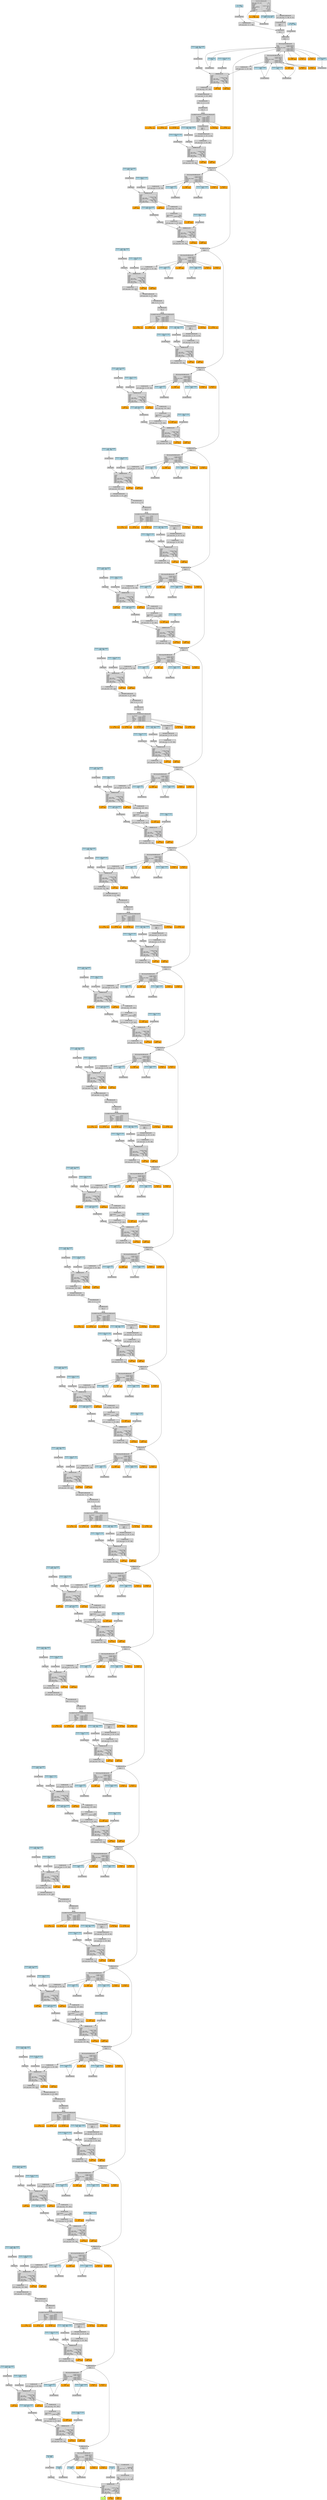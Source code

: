 digraph {
	graph [size="290.55,290.55"]
	node [align=left fontname=monospace fontsize=10 height=0.2 ranksep=0.1 shape=box style=filled]
	1592491223264 [label="
 (1, 4)" fillcolor=darkolivegreen1]
	1592491685872 -> 1592491223344 [dir=none]
	1592491223344 [label="mat1
 (1, 768)" fillcolor=orange]
	1592491685872 -> 1592491128240 [dir=none]
	1592491128240 [label="mat2
 (768, 4)" fillcolor=orange]
	1592491685872 [label="AddmmBackward0
--------------------------------
alpha           :              1
beta            :              1
mat1            : [saved tensor]
mat1_sym_sizes  :       (1, 768)
mat1_sym_strides:    (443136, 1)
mat2            : [saved tensor]
mat2_sym_sizes  :       (768, 4)
mat2_sym_strides:       (1, 768)"]
	1592491684432 -> 1592491685872
	1592486887184 [label="head.bias
 (4)" fillcolor=lightblue]
	1592486887184 -> 1592491684432
	1592491684432 [label=AccumulateGrad]
	1592491685248 -> 1592491685872
	1592491685248 [label="SelectBackward0
-----------------------------
dim           :             1
index         :             0
self_sym_sizes: (1, 577, 768)"]
	1592491685104 -> 1592491685248
	1592491685104 [label="SliceBackward0
-----------------------------
dim           :             0
end           :    4294967295
self_sym_sizes: (1, 577, 768)
start         :             0
step          :             1"]
	1592491684672 -> 1592491685104
	1592491684672 -> 1592486871824 [dir=none]
	1592486871824 [label="bias
 (768)" fillcolor=orange]
	1592491684672 -> 1592491223104 [dir=none]
	1592491223104 [label="input
 (1, 577, 768)" fillcolor=orange]
	1592491684672 -> 1592491128320 [dir=none]
	1592491128320 [label="result1
 (1, 577, 1)" fillcolor=orange]
	1592491684672 -> 1592491128560 [dir=none]
	1592491128560 [label="result2
 (1, 577, 1)" fillcolor=orange]
	1592491684672 -> 1592486873184 [dir=none]
	1592486873184 [label="weight
 (768)" fillcolor=orange]
	1592491684672 [label="NativeLayerNormBackward0
--------------------------------
bias            : [saved tensor]
input           : [saved tensor]
normalized_shape:         (768,)
result1         : [saved tensor]
result2         : [saved tensor]
weight          : [saved tensor]"]
	1592491683856 -> 1592491684672
	1592491683856 [label="AddBackward0
------------
alpha: 1"]
	1592491683232 -> 1592491683856
	1592491683232 [label="AddBackward0
------------
alpha: 1"]
	1592491682560 -> 1592491683232
	1592491682560 [label="AddBackward0
------------
alpha: 1"]
	1592491682800 -> 1592491682560
	1592491682800 [label="AddBackward0
------------
alpha: 1"]
	1592491682128 -> 1592491682800
	1592491682128 [label="AddBackward0
------------
alpha: 1"]
	1592491681360 -> 1592491682128
	1592491681360 [label="AddBackward0
------------
alpha: 1"]
	1592491680688 -> 1592491681360
	1592491680688 [label="AddBackward0
------------
alpha: 1"]
	1592491680928 -> 1592491680688
	1592491680928 [label="AddBackward0
------------
alpha: 1"]
	1592491680256 -> 1592491680928
	1592491680256 [label="AddBackward0
------------
alpha: 1"]
	1592491679488 -> 1592491680256
	1592491679488 [label="AddBackward0
------------
alpha: 1"]
	1592491678816 -> 1592491679488
	1592491678816 [label="AddBackward0
------------
alpha: 1"]
	1592491679056 -> 1592491678816
	1592491679056 [label="AddBackward0
------------
alpha: 1"]
	1592491678384 -> 1592491679056
	1592491678384 [label="AddBackward0
------------
alpha: 1"]
	1592491677616 -> 1592491678384
	1592491677616 [label="AddBackward0
------------
alpha: 1"]
	1592491676944 -> 1592491677616
	1592491676944 [label="AddBackward0
------------
alpha: 1"]
	1592491677184 -> 1592491676944
	1592491677184 [label="AddBackward0
------------
alpha: 1"]
	1592491676512 -> 1592491677184
	1592491676512 [label="AddBackward0
------------
alpha: 1"]
	1592491675744 -> 1592491676512
	1592491675744 [label="AddBackward0
------------
alpha: 1"]
	1592491675072 -> 1592491675744
	1592491675072 [label="AddBackward0
------------
alpha: 1"]
	1592491675312 -> 1592491675072
	1592491675312 [label="AddBackward0
------------
alpha: 1"]
	1592491674640 -> 1592491675312
	1592491674640 [label="AddBackward0
------------
alpha: 1"]
	1592491673872 -> 1592491674640
	1592491673872 [label="AddBackward0
------------
alpha: 1"]
	1592491673200 -> 1592491673872
	1592491673200 [label="AddBackward0
------------
alpha: 1"]
	1592491673440 -> 1592491673200
	1592491673440 [label="AddBackward0
------------
alpha: 1"]
	1592491672768 -> 1592491673440
	1592491672768 -> 1591517715472 [dir=none]
	1591517715472 [label="bias
 (768)" fillcolor=orange]
	1592491672768 -> 1592486777120 [dir=none]
	1592486777120 [label="input
 (1, 577, 768)" fillcolor=orange]
	1592491672768 -> 1592486675376 [dir=none]
	1592486675376 [label="result1
 (1, 577, 1)" fillcolor=orange]
	1592491672768 -> 1592491128400 [dir=none]
	1592491128400 [label="result2
 (1, 577, 1)" fillcolor=orange]
	1592491672768 -> 1591517715552 [dir=none]
	1591517715552 [label="weight
 (768)" fillcolor=orange]
	1592491672768 [label="NativeLayerNormBackward0
--------------------------------
bias            : [saved tensor]
input           : [saved tensor]
normalized_shape:         (768,)
result1         : [saved tensor]
result2         : [saved tensor]
weight          : [saved tensor]"]
	1592491672000 -> 1592491672768
	1592491672000 [label="AddBackward0
------------
alpha: 1"]
	1592491686160 -> 1592491672000
	1592491686160 [label="CatBackward0
------------
dim: 1"]
	1592491685776 -> 1592491686160
	1592491685776 [label="ExpandBackward0
---------------------------
self_sym_sizes: (1, 1, 768)"]
	1592491685440 -> 1592491685776
	1591517709552 [label="cls_token
 (1, 1, 768)" fillcolor=lightblue]
	1591517709552 -> 1592491685440
	1592491685440 [label=AccumulateGrad]
	1592491686256 -> 1592491686160
	1592491686256 [label="TransposeBackward0
------------------
dim0: 1
dim1: 2"]
	1592491685488 -> 1592491686256
	1592491685488 [label="ReshapeAliasBackward0
--------------------------------
self_sym_sizes: (1, 768, 24, 24)"]
	1592491685584 -> 1592491685488
	1592491685584 -> 1592486773680 [dir=none]
	1592486773680 [label="input
 (1, 3, 384, 384)" fillcolor=orange]
	1592491685584 -> 1591517722432 [dir=none]
	1591517722432 [label="weight
 (768, 3, 16, 16)" fillcolor=orange]
	1592491685584 [label="ConvolutionBackward0
----------------------------------
bias_sym_sizes_opt:           (0,)
dilation          :         (1, 1)
groups            :              1
input             : [saved tensor]
output_padding    :         (0, 0)
padding           :         (0, 0)
stride            :       (16, 16)
transposed        :          False
weight            : [saved tensor]"]
	1592491685152 -> 1592491685584
	1591517722432 [label="patch_embed.proj.weight
 (768, 3, 16, 16)" fillcolor=lightblue]
	1591517722432 -> 1592491685152
	1592491685152 [label=AccumulateGrad]
	1592491686112 -> 1592491672000
	1592486777040 [label="pos_embed
 (1, 577, 768)" fillcolor=lightblue]
	1592486777040 -> 1592491686112
	1592491686112 [label=AccumulateGrad]
	1592491671952 -> 1592491672768
	1591517715552 [label="norm_pre.weight
 (768)" fillcolor=lightblue]
	1591517715552 -> 1592491671952
	1592491671952 [label=AccumulateGrad]
	1592491672816 -> 1592491672768
	1591517715472 [label="norm_pre.bias
 (768)" fillcolor=lightblue]
	1591517715472 -> 1592491672816
	1592491672816 [label=AccumulateGrad]
	1592491672624 -> 1592491673440
	1592491672624 [label="ViewBackward0
--------------------------
self_sym_sizes: (577, 768)"]
	1592491685824 -> 1592491672624
	1592491685824 -> 1592491128160 [dir=none]
	1592491128160 [label="mat1
 (577, 768)" fillcolor=orange]
	1592491685824 -> 1592491128960 [dir=none]
	1592491128960 [label="mat2
 (768, 768)" fillcolor=orange]
	1592491685824 [label="AddmmBackward0
--------------------------------
alpha           :              1
beta            :              1
mat1            : [saved tensor]
mat1_sym_sizes  :     (577, 768)
mat1_sym_strides:       (768, 1)
mat2            : [saved tensor]
mat2_sym_sizes  :     (768, 768)
mat2_sym_strides:       (1, 768)"]
	1592491686208 -> 1592491685824
	1591517715392 [label="blocks.0.attn.proj.bias
 (768)" fillcolor=lightblue]
	1591517715392 -> 1592491686208
	1592491686208 [label=AccumulateGrad]
	1592491685536 -> 1592491685824
	1592491685536 [label="ViewBackward0
-----------------------------
self_sym_sizes: (1, 577, 768)"]
	1592491684768 -> 1592491685536
	1592491684768 [label="ReshapeAliasBackward0
--------------------------------
self_sym_sizes: (1, 577, 12, 64)"]
	1592491684864 -> 1592491684768
	1592491684864 [label="TransposeBackward0
------------------
dim0: 1
dim1: 2"]
	1592491684960 -> 1592491684864
	1592491684960 -> 1592354419344 [dir=none]
	1592354419344 [label="key
 (1, 12, 577, 64)" fillcolor=orange]
	1592491684960 -> 1592486677536 [dir=none]
	1592486677536 [label="query
 (1, 12, 577, 64)" fillcolor=orange]
	1592491684960 -> 1592491128480 [dir=none]
	1592491128480 [label="result0
 (1, 12, 577, 64)" fillcolor=orange]
	1592491684960 -> 1592491128080 [dir=none]
	1592491128080 [label="result1
 (1, 12, 608)" fillcolor=orange]
	1592491684960 -> 1592348227312 [dir=none]
	1592348227312 [label="value
 (1, 12, 577, 64)" fillcolor=orange]
	1592491684960 [label="ScaledDotProductEfficientAttentionBackward0
-------------------------------------------
is_causal:          False
key      : [saved tensor]
query    : [saved tensor]
result0  : [saved tensor]
result1  : [saved tensor]
value    : [saved tensor]"]
	1592491684528 -> 1592491684960
	1592491684528 [label="UnbindBackward0
---------------
dim: 0"]
	1592491684144 -> 1592491684528
	1592491684144 [label="PermuteBackward0
---------------------
dims: (2, 0, 3, 1, 4)"]
	1592491684240 -> 1592491684144
	1592491684240 [label="ReshapeAliasBackward0
------------------------------
self_sym_sizes: (1, 577, 2304)"]
	1592491684336 -> 1592491684240
	1592491684336 [label="ViewBackward0
---------------------------
self_sym_sizes: (577, 2304)"]
	1592491683904 -> 1592491684336
	1592491683904 -> 1592491128640 [dir=none]
	1592491128640 [label="mat1
 (577, 768)" fillcolor=orange]
	1592491683904 -> 1592491129200 [dir=none]
	1592491129200 [label="mat2
 (768, 2304)" fillcolor=orange]
	1592491683904 [label="AddmmBackward0
--------------------------------
alpha           :              1
beta            :              1
mat1            : [saved tensor]
mat1_sym_sizes  :     (577, 768)
mat1_sym_strides:       (768, 1)
mat2            : [saved tensor]
mat2_sym_sizes  :    (768, 2304)
mat2_sym_strides:       (1, 768)"]
	1592491683520 -> 1592491683904
	1591517709472 [label="blocks.0.attn.qkv.bias
 (2304)" fillcolor=lightblue]
	1591517709472 -> 1592491683520
	1592491683520 [label=AccumulateGrad]
	1592491683952 -> 1592491683904
	1592491683952 [label="ViewBackward0
-----------------------------
self_sym_sizes: (1, 577, 768)"]
	1592491683616 -> 1592491683952
	1592491683616 -> 1591517722352 [dir=none]
	1591517722352 [label="bias
 (768)" fillcolor=orange]
	1592491683616 -> 1592486773040 [dir=none]
	1592486773040 [label="input
 (1, 577, 768)" fillcolor=orange]
	1592491683616 -> 1592491129040 [dir=none]
	1592491129040 [label="result1
 (1, 577, 1)" fillcolor=orange]
	1592491683616 -> 1592491128880 [dir=none]
	1592491128880 [label="result2
 (1, 577, 1)" fillcolor=orange]
	1592491683616 -> 1591517722512 [dir=none]
	1591517722512 [label="weight
 (768)" fillcolor=orange]
	1592491683616 [label="NativeLayerNormBackward0
--------------------------------
bias            : [saved tensor]
input           : [saved tensor]
normalized_shape:         (768,)
result1         : [saved tensor]
result2         : [saved tensor]
weight          : [saved tensor]"]
	1592491672768 -> 1592491683616
	1592491683280 -> 1592491683616
	1591517722512 [label="blocks.0.norm1.weight
 (768)" fillcolor=lightblue]
	1591517722512 -> 1592491683280
	1592491683280 [label=AccumulateGrad]
	1592491683760 -> 1592491683616
	1591517722352 [label="blocks.0.norm1.bias
 (768)" fillcolor=lightblue]
	1591517722352 -> 1592491683760
	1592491683760 [label=AccumulateGrad]
	1592491685392 -> 1592491683904
	1592491685392 [label=TBackward0]
	1592491683328 -> 1592491685392
	1591517722272 [label="blocks.0.attn.qkv.weight
 (2304, 768)" fillcolor=lightblue]
	1591517722272 -> 1592491683328
	1592491683328 [label=AccumulateGrad]
	1592491684528 -> 1592491684960
	1592491684528 -> 1592491684960
	1592491672144 -> 1592491685824
	1592491672144 [label=TBackward0]
	1592491684912 -> 1592491672144
	1591517709392 [label="blocks.0.attn.proj.weight
 (768, 768)" fillcolor=lightblue]
	1591517709392 -> 1592491684912
	1592491684912 [label=AccumulateGrad]
	1592491673392 -> 1592491673200
	1592491673392 [label="ViewBackward0
--------------------------
self_sym_sizes: (577, 768)"]
	1592491685632 -> 1592491673392
	1592491685632 -> 1592491128800 [dir=none]
	1592491128800 [label="mat1
 (577, 3072)" fillcolor=orange]
	1592491685632 -> 1592491128720 [dir=none]
	1592491128720 [label="mat2
 (3072, 768)" fillcolor=orange]
	1592491685632 [label="AddmmBackward0
--------------------------------
alpha           :              1
beta            :              1
mat1            : [saved tensor]
mat1_sym_sizes  :    (577, 3072)
mat1_sym_strides:      (3072, 1)
mat2            : [saved tensor]
mat2_sym_sizes  :    (3072, 768)
mat2_sym_strides:      (1, 3072)"]
	1592491684576 -> 1592491685632
	1592486880624 [label="blocks.0.mlp.fc2.bias
 (768)" fillcolor=lightblue]
	1592486880624 -> 1592491684576
	1592491684576 [label=AccumulateGrad]
	1592491684816 -> 1592491685632
	1592491684816 [label="ViewBackward0
------------------------------
self_sym_sizes: (1, 577, 3072)"]
	1592491685200 -> 1592491684816
	1592491685200 -> 1592491223904 [dir=none]
	1592491223904 [label="self
 (1, 577, 3072)" fillcolor=orange]
	1592491685200 [label="GeluBackward0
---------------------------
approximate:           none
self       : [saved tensor]"]
	1592491683568 -> 1592491685200
	1592491683568 [label="ViewBackward0
---------------------------
self_sym_sizes: (577, 3072)"]
	1592491682944 -> 1592491683568
	1592491682944 -> 1592491129280 [dir=none]
	1592491129280 [label="mat1
 (577, 768)" fillcolor=orange]
	1592491682944 -> 1592491129600 [dir=none]
	1592491129600 [label="mat2
 (768, 3072)" fillcolor=orange]
	1592491682944 [label="AddmmBackward0
--------------------------------
alpha           :              1
beta            :              1
mat1            : [saved tensor]
mat1_sym_sizes  :     (577, 768)
mat1_sym_strides:       (768, 1)
mat2            : [saved tensor]
mat2_sym_sizes  :    (768, 3072)
mat2_sym_strides:       (1, 768)"]
	1592491683664 -> 1592491682944
	1592486883504 [label="blocks.0.mlp.fc1.bias
 (3072)" fillcolor=lightblue]
	1592486883504 -> 1592491683664
	1592491683664 [label=AccumulateGrad]
	1592491682896 -> 1592491682944
	1592491682896 [label="ViewBackward0
-----------------------------
self_sym_sizes: (1, 577, 768)"]
	1592491683040 -> 1592491682896
	1592491683040 -> 1591517715312 [dir=none]
	1591517715312 [label="bias
 (768)" fillcolor=orange]
	1592491683040 -> 1592486677376 [dir=none]
	1592486677376 [label="input
 (1, 577, 768)" fillcolor=orange]
	1592491683040 -> 1592491129440 [dir=none]
	1592491129440 [label="result1
 (1, 577, 1)" fillcolor=orange]
	1592491683040 -> 1592491129120 [dir=none]
	1592491129120 [label="result2
 (1, 577, 1)" fillcolor=orange]
	1592491683040 -> 1591517715152 [dir=none]
	1591517715152 [label="weight
 (768)" fillcolor=orange]
	1592491683040 [label="NativeLayerNormBackward0
--------------------------------
bias            : [saved tensor]
input           : [saved tensor]
normalized_shape:         (768,)
result1         : [saved tensor]
result2         : [saved tensor]
weight          : [saved tensor]"]
	1592491673440 -> 1592491683040
	1592491682704 -> 1592491683040
	1591517715152 [label="blocks.0.norm2.weight
 (768)" fillcolor=lightblue]
	1591517715152 -> 1592491682704
	1592491682704 [label=AccumulateGrad]
	1592491682656 -> 1592491683040
	1591517715312 [label="blocks.0.norm2.bias
 (768)" fillcolor=lightblue]
	1591517715312 -> 1592491682656
	1592491682656 [label=AccumulateGrad]
	1592491684288 -> 1592491682944
	1592491684288 [label=TBackward0]
	1592491682272 -> 1592491684288
	1592486874224 [label="blocks.0.mlp.fc1.weight
 (3072, 768)" fillcolor=lightblue]
	1592486874224 -> 1592491682272
	1592491682272 [label=AccumulateGrad]
	1592491672576 -> 1592491685632
	1592491672576 [label=TBackward0]
	1592491683712 -> 1592491672576
	1592486874944 [label="blocks.0.mlp.fc2.weight
 (768, 3072)" fillcolor=lightblue]
	1592486874944 -> 1592491683712
	1592491683712 [label=AccumulateGrad]
	1592491674064 -> 1592491673872
	1592491674064 [label="ViewBackward0
--------------------------
self_sym_sizes: (577, 768)"]
	1592491685008 -> 1592491674064
	1592491685008 -> 1592486780480 [dir=none]
	1592486780480 [label="mat1
 (577, 768)" fillcolor=orange]
	1592491685008 -> 1592491129520 [dir=none]
	1592491129520 [label="mat2
 (768, 768)" fillcolor=orange]
	1592491685008 [label="AddmmBackward0
--------------------------------
alpha           :              1
beta            :              1
mat1            : [saved tensor]
mat1_sym_sizes  :     (577, 768)
mat1_sym_strides:       (768, 1)
mat2            : [saved tensor]
mat2_sym_sizes  :     (768, 768)
mat2_sym_strides:       (1, 768)"]
	1592491683136 -> 1592491685008
	1592486871104 [label="blocks.1.attn.proj.bias
 (768)" fillcolor=lightblue]
	1592486871104 -> 1592491683136
	1592491683136 [label=AccumulateGrad]
	1592491684384 -> 1592491685008
	1592491684384 [label="ViewBackward0
-----------------------------
self_sym_sizes: (1, 577, 768)"]
	1592491684192 -> 1592491684384
	1592491684192 [label="ReshapeAliasBackward0
--------------------------------
self_sym_sizes: (1, 577, 12, 64)"]
	1592491682416 -> 1592491684192
	1592491682416 [label="TransposeBackward0
------------------
dim0: 1
dim1: 2"]
	1592491682512 -> 1592491682416
	1592491682512 -> 1592491222704 [dir=none]
	1592491222704 [label="key
 (1, 12, 577, 64)" fillcolor=orange]
	1592491682512 -> 1592491227024 [dir=none]
	1592491227024 [label="query
 (1, 12, 577, 64)" fillcolor=orange]
	1592491682512 -> 1592491129920 [dir=none]
	1592491129920 [label="result0
 (1, 12, 577, 64)" fillcolor=orange]
	1592491682512 -> 1592491129360 [dir=none]
	1592491129360 [label="result1
 (1, 12, 608)" fillcolor=orange]
	1592491682512 -> 1592491222944 [dir=none]
	1592491222944 [label="value
 (1, 12, 577, 64)" fillcolor=orange]
	1592491682512 [label="ScaledDotProductEfficientAttentionBackward0
-------------------------------------------
is_causal:          False
key      : [saved tensor]
query    : [saved tensor]
result0  : [saved tensor]
result1  : [saved tensor]
value    : [saved tensor]"]
	1592491682080 -> 1592491682512
	1592491682080 [label="UnbindBackward0
---------------
dim: 0"]
	1592491681696 -> 1592491682080
	1592491681696 [label="PermuteBackward0
---------------------
dims: (2, 0, 3, 1, 4)"]
	1592491681792 -> 1592491681696
	1592491681792 [label="ReshapeAliasBackward0
------------------------------
self_sym_sizes: (1, 577, 2304)"]
	1592491681888 -> 1592491681792
	1592491681888 [label="ViewBackward0
---------------------------
self_sym_sizes: (577, 2304)"]
	1592491681456 -> 1592491681888
	1592491681456 -> 1592491130320 [dir=none]
	1592491130320 [label="mat1
 (577, 768)" fillcolor=orange]
	1592491681456 -> 1592491130480 [dir=none]
	1592491130480 [label="mat2
 (768, 2304)" fillcolor=orange]
	1592491681456 [label="AddmmBackward0
--------------------------------
alpha           :              1
beta            :              1
mat1            : [saved tensor]
mat1_sym_sizes  :     (577, 768)
mat1_sym_strides:       (768, 1)
mat2            : [saved tensor]
mat2_sym_sizes  :    (768, 2304)
mat2_sym_strides:       (1, 768)"]
	1592491681072 -> 1592491681456
	1592486871344 [label="blocks.1.attn.qkv.bias
 (2304)" fillcolor=lightblue]
	1592486871344 -> 1592491681072
	1592491681072 [label=AccumulateGrad]
	1592491681024 -> 1592491681456
	1592491681024 [label="ViewBackward0
-----------------------------
self_sym_sizes: (1, 577, 768)"]
	1592491681168 -> 1592491681024
	1592491681168 -> 1592486883104 [dir=none]
	1592486883104 [label="bias
 (768)" fillcolor=orange]
	1592491681168 -> 1592491227264 [dir=none]
	1592491227264 [label="input
 (1, 577, 768)" fillcolor=orange]
	1592491681168 -> 1592491130560 [dir=none]
	1592491130560 [label="result1
 (1, 577, 1)" fillcolor=orange]
	1592491681168 -> 1592491129760 [dir=none]
	1592491129760 [label="result2
 (1, 577, 1)" fillcolor=orange]
	1592491681168 -> 1592486875904 [dir=none]
	1592486875904 [label="weight
 (768)" fillcolor=orange]
	1592491681168 [label="NativeLayerNormBackward0
--------------------------------
bias            : [saved tensor]
input           : [saved tensor]
normalized_shape:         (768,)
result1         : [saved tensor]
result2         : [saved tensor]
weight          : [saved tensor]"]
	1592491673200 -> 1592491681168
	1592491680832 -> 1592491681168
	1592486875904 [label="blocks.1.norm1.weight
 (768)" fillcolor=lightblue]
	1592486875904 -> 1592491680832
	1592491680832 [label=AccumulateGrad]
	1592491680784 -> 1592491681168
	1592486883104 [label="blocks.1.norm1.bias
 (768)" fillcolor=lightblue]
	1592486883104 -> 1592491680784
	1592491680784 [label=AccumulateGrad]
	1592491682320 -> 1592491681456
	1592491682320 [label=TBackward0]
	1592491680400 -> 1592491682320
	1592486872464 [label="blocks.1.attn.qkv.weight
 (2304, 768)" fillcolor=lightblue]
	1592486872464 -> 1592491680400
	1592491680400 [label=AccumulateGrad]
	1592491682080 -> 1592491682512
	1592491682080 -> 1592491682512
	1592491673248 -> 1592491685008
	1592491673248 [label=TBackward0]
	1592491682464 -> 1592491673248
	1592486873024 [label="blocks.1.attn.proj.weight
 (768, 768)" fillcolor=lightblue]
	1592486873024 -> 1592491682464
	1592491682464 [label=AccumulateGrad]
	1592491673824 -> 1592491674640
	1592491673824 [label="ViewBackward0
--------------------------
self_sym_sizes: (577, 768)"]
	1592491682992 -> 1592491673824
	1592491682992 -> 1592491130800 [dir=none]
	1592491130800 [label="mat1
 (577, 3072)" fillcolor=orange]
	1592491682992 -> 1592491129840 [dir=none]
	1592491129840 [label="mat2
 (3072, 768)" fillcolor=orange]
	1592491682992 [label="AddmmBackward0
--------------------------------
alpha           :              1
beta            :              1
mat1            : [saved tensor]
mat1_sym_sizes  :    (577, 3072)
mat1_sym_strides:      (3072, 1)
mat2            : [saved tensor]
mat2_sym_sizes  :    (3072, 768)
mat2_sym_strides:      (1, 3072)"]
	1592491681648 -> 1592491682992
	1592486882224 [label="blocks.1.mlp.fc2.bias
 (768)" fillcolor=lightblue]
	1592486882224 -> 1592491681648
	1592491681648 [label=AccumulateGrad]
	1592491683088 -> 1592491682992
	1592491683088 [label="ViewBackward0
------------------------------
self_sym_sizes: (1, 577, 3072)"]
	1592491682368 -> 1592491683088
	1592491682368 -> 1592491226304 [dir=none]
	1592491226304 [label="self
 (1, 577, 3072)" fillcolor=orange]
	1592491682368 [label="GeluBackward0
---------------------------
approximate:           none
self       : [saved tensor]"]
	1592491681120 -> 1592491682368
	1592491681120 [label="ViewBackward0
---------------------------
self_sym_sizes: (577, 3072)"]
	1592491680448 -> 1592491681120
	1592491680448 -> 1592491130640 [dir=none]
	1592491130640 [label="mat1
 (577, 768)" fillcolor=orange]
	1592491680448 -> 1592491203520 [dir=none]
	1592491203520 [label="mat2
 (768, 3072)" fillcolor=orange]
	1592491680448 [label="AddmmBackward0
--------------------------------
alpha           :              1
beta            :              1
mat1            : [saved tensor]
mat1_sym_sizes  :     (577, 768)
mat1_sym_strides:       (768, 1)
mat2            : [saved tensor]
mat2_sym_sizes  :    (768, 3072)
mat2_sym_strides:       (1, 768)"]
	1592491680544 -> 1592491680448
	1592486873664 [label="blocks.1.mlp.fc1.bias
 (3072)" fillcolor=lightblue]
	1592486873664 -> 1592491680544
	1592491680544 [label=AccumulateGrad]
	1592491681216 -> 1592491680448
	1592491681216 [label="ViewBackward0
-----------------------------
self_sym_sizes: (1, 577, 768)"]
	1592491680640 -> 1592491681216
	1592491680640 -> 1592486877264 [dir=none]
	1592486877264 [label="bias
 (768)" fillcolor=orange]
	1592491680640 -> 1592491222544 [dir=none]
	1592491222544 [label="input
 (1, 577, 768)" fillcolor=orange]
	1592491680640 -> 1592491210240 [dir=none]
	1592491210240 [label="result1
 (1, 577, 1)" fillcolor=orange]
	1592491680640 -> 1592491197280 [dir=none]
	1592491197280 [label="result2
 (1, 577, 1)" fillcolor=orange]
	1592491680640 -> 1592486872144 [dir=none]
	1592486872144 [label="weight
 (768)" fillcolor=orange]
	1592491680640 [label="NativeLayerNormBackward0
--------------------------------
bias            : [saved tensor]
input           : [saved tensor]
normalized_shape:         (768,)
result1         : [saved tensor]
result2         : [saved tensor]
weight          : [saved tensor]"]
	1592491673872 -> 1592491680640
	1592491679824 -> 1592491680640
	1592486872144 [label="blocks.1.norm2.weight
 (768)" fillcolor=lightblue]
	1592486872144 -> 1592491679824
	1592491679824 [label=AccumulateGrad]
	1592491679776 -> 1592491680640
	1592486877264 [label="blocks.1.norm2.bias
 (768)" fillcolor=lightblue]
	1592486877264 -> 1592491679776
	1592491679776 [label=AccumulateGrad]
	1592491681264 -> 1592491680448
	1592491681264 [label=TBackward0]
	1592491679872 -> 1592491681264
	1592486871504 [label="blocks.1.mlp.fc1.weight
 (3072, 768)" fillcolor=lightblue]
	1592486871504 -> 1592491679872
	1592491679872 [label=AccumulateGrad]
	1592491674016 -> 1592491682992
	1592491674016 [label=TBackward0]
	1592491680496 -> 1592491674016
	1592486877184 [label="blocks.1.mlp.fc2.weight
 (768, 3072)" fillcolor=lightblue]
	1592486877184 -> 1592491680496
	1592491680496 [label=AccumulateGrad]
	1592491674496 -> 1592491675312
	1592491674496 [label="ViewBackward0
--------------------------
self_sym_sizes: (577, 768)"]
	1592491682032 -> 1592491674496
	1592491682032 -> 1592491209760 [dir=none]
	1592491209760 [label="mat1
 (577, 768)" fillcolor=orange]
	1592491682032 -> 1592491207600 [dir=none]
	1592491207600 [label="mat2
 (768, 768)" fillcolor=orange]
	1592491682032 [label="AddmmBackward0
--------------------------------
alpha           :              1
beta            :              1
mat1            : [saved tensor]
mat1_sym_sizes  :     (577, 768)
mat1_sym_strides:       (768, 1)
mat2            : [saved tensor]
mat2_sym_sizes  :     (768, 768)
mat2_sym_strides:       (1, 768)"]
	1592491680208 -> 1592491682032
	1592486872064 [label="blocks.2.attn.proj.bias
 (768)" fillcolor=lightblue]
	1592486872064 -> 1592491680208
	1592491680208 [label=AccumulateGrad]
	1592491681408 -> 1592491682032
	1592491681408 [label="ViewBackward0
-----------------------------
self_sym_sizes: (1, 577, 768)"]
	1592491681744 -> 1592491681408
	1592491681744 [label="ReshapeAliasBackward0
--------------------------------
self_sym_sizes: (1, 577, 12, 64)"]
	1592491680016 -> 1592491681744
	1592491680016 [label="TransposeBackward0
------------------
dim0: 1
dim1: 2"]
	1592491679584 -> 1592491680016
	1592491679584 -> 1592491227744 [dir=none]
	1592491227744 [label="key
 (1, 12, 577, 64)" fillcolor=orange]
	1592491679584 -> 1592491220704 [dir=none]
	1592491220704 [label="query
 (1, 12, 577, 64)" fillcolor=orange]
	1592491679584 -> 1592491197760 [dir=none]
	1592491197760 [label="result0
 (1, 12, 577, 64)" fillcolor=orange]
	1592491679584 -> 1592491210000 [dir=none]
	1592491210000 [label="result1
 (1, 12, 608)" fillcolor=orange]
	1592491679584 -> 1592491213024 [dir=none]
	1592491213024 [label="value
 (1, 12, 577, 64)" fillcolor=orange]
	1592491679584 [label="ScaledDotProductEfficientAttentionBackward0
-------------------------------------------
is_causal:          False
key      : [saved tensor]
query    : [saved tensor]
result0  : [saved tensor]
result1  : [saved tensor]
value    : [saved tensor]"]
	1592491679200 -> 1592491679584
	1592491679200 [label="UnbindBackward0
---------------
dim: 0"]
	1592491679296 -> 1592491679200
	1592491679296 [label="PermuteBackward0
---------------------
dims: (2, 0, 3, 1, 4)"]
	1592491679392 -> 1592491679296
	1592491679392 [label="ReshapeAliasBackward0
------------------------------
self_sym_sizes: (1, 577, 2304)"]
	1592491678960 -> 1592491679392
	1592491678960 [label="ViewBackward0
---------------------------
self_sym_sizes: (577, 2304)"]
	1592491678576 -> 1592491678960
	1592491678576 -> 1592491197520 [dir=none]
	1592491197520 [label="mat1
 (577, 768)" fillcolor=orange]
	1592491678576 -> 1592491210720 [dir=none]
	1592491210720 [label="mat2
 (768, 2304)" fillcolor=orange]
	1592491678576 [label="AddmmBackward0
--------------------------------
alpha           :              1
beta            :              1
mat1            : [saved tensor]
mat1_sym_sizes  :     (577, 768)
mat1_sym_strides:       (768, 1)
mat2            : [saved tensor]
mat2_sym_sizes  :    (768, 2304)
mat2_sym_strides:       (1, 768)"]
	1592491678672 -> 1592491678576
	1592486876384 [label="blocks.2.attn.qkv.bias
 (2304)" fillcolor=lightblue]
	1592486876384 -> 1592491678672
	1592491678672 [label=AccumulateGrad]
	1592491678624 -> 1592491678576
	1592491678624 [label="ViewBackward0
-----------------------------
self_sym_sizes: (1, 577, 768)"]
	1592491678768 -> 1592491678624
	1592491678768 -> 1592486881904 [dir=none]
	1592486881904 [label="bias
 (768)" fillcolor=orange]
	1592491678768 -> 1592491221184 [dir=none]
	1592491221184 [label="input
 (1, 577, 768)" fillcolor=orange]
	1592491678768 -> 1592491210960 [dir=none]
	1592491210960 [label="result1
 (1, 577, 1)" fillcolor=orange]
	1592491678768 -> 1592491206880 [dir=none]
	1592491206880 [label="result2
 (1, 577, 1)" fillcolor=orange]
	1592491678768 -> 1592486882144 [dir=none]
	1592486882144 [label="weight
 (768)" fillcolor=orange]
	1592491678768 [label="NativeLayerNormBackward0
--------------------------------
bias            : [saved tensor]
input           : [saved tensor]
normalized_shape:         (768,)
result1         : [saved tensor]
result2         : [saved tensor]
weight          : [saved tensor]"]
	1592491674640 -> 1592491678768
	1592491677952 -> 1592491678768
	1592486882144 [label="blocks.2.norm1.weight
 (768)" fillcolor=lightblue]
	1592486882144 -> 1592491677952
	1592491677952 [label=AccumulateGrad]
	1592491677904 -> 1592491678768
	1592486881904 [label="blocks.2.norm1.bias
 (768)" fillcolor=lightblue]
	1592486881904 -> 1592491677904
	1592491677904 [label=AccumulateGrad]
	1592491679920 -> 1592491678576
	1592491679920 [label=TBackward0]
	1592491678000 -> 1592491679920
	1592486880944 [label="blocks.2.attn.qkv.weight
 (2304, 768)" fillcolor=lightblue]
	1592486880944 -> 1592491678000
	1592491678000 [label=AccumulateGrad]
	1592491679200 -> 1592491679584
	1592491679200 -> 1592491679584
	1592491674688 -> 1592491682032
	1592491674688 [label=TBackward0]
	1592491679536 -> 1592491674688
	1592486874784 [label="blocks.2.attn.proj.weight
 (768, 768)" fillcolor=lightblue]
	1592486874784 -> 1592491679536
	1592491679536 [label=AccumulateGrad]
	1592491675264 -> 1592491675072
	1592491675264 [label="ViewBackward0
--------------------------
self_sym_sizes: (577, 768)"]
	1592491680592 -> 1592491675264
	1592491680592 -> 1592491198240 [dir=none]
	1592491198240 [label="mat1
 (577, 3072)" fillcolor=orange]
	1592491680592 -> 1592491210480 [dir=none]
	1592491210480 [label="mat2
 (3072, 768)" fillcolor=orange]
	1592491680592 [label="AddmmBackward0
--------------------------------
alpha           :              1
beta            :              1
mat1            : [saved tensor]
mat1_sym_sizes  :    (577, 3072)
mat1_sym_strides:      (3072, 1)
mat2            : [saved tensor]
mat2_sym_sizes  :    (3072, 768)
mat2_sym_strides:      (1, 3072)"]
	1592491679248 -> 1592491680592
	1592486874544 [label="blocks.2.mlp.fc2.bias
 (768)" fillcolor=lightblue]
	1592486874544 -> 1592491679248
	1592491679248 [label=AccumulateGrad]
	1592491680160 -> 1592491680592
	1592491680160 [label="ViewBackward0
------------------------------
self_sym_sizes: (1, 577, 3072)"]
	1592491679968 -> 1592491680160
	1592491679968 -> 1592491222384 [dir=none]
	1592491222384 [label="self
 (1, 577, 3072)" fillcolor=orange]
	1592491679968 [label="GeluBackward0
---------------------------
approximate:           none
self       : [saved tensor]"]
	1592491678720 -> 1592491679968
	1592491678720 [label="ViewBackward0
---------------------------
self_sym_sizes: (577, 3072)"]
	1592491678096 -> 1592491678720
	1592491678096 -> 1592491207120 [dir=none]
	1592491207120 [label="mat1
 (577, 768)" fillcolor=orange]
	1592491678096 -> 1592491206160 [dir=none]
	1592491206160 [label="mat2
 (768, 3072)" fillcolor=orange]
	1592491678096 [label="AddmmBackward0
--------------------------------
alpha           :              1
beta            :              1
mat1            : [saved tensor]
mat1_sym_sizes  :     (577, 768)
mat1_sym_strides:       (768, 1)
mat2            : [saved tensor]
mat2_sym_sizes  :    (768, 3072)
mat2_sym_strides:       (1, 768)"]
	1592491678288 -> 1592491678096
	1592486874144 [label="blocks.2.mlp.fc1.bias
 (3072)" fillcolor=lightblue]
	1592486874144 -> 1592491678288
	1592491678288 [label=AccumulateGrad]
	1592491678048 -> 1592491678096
	1592491678048 [label="ViewBackward0
-----------------------------
self_sym_sizes: (1, 577, 768)"]
	1592491677664 -> 1592491678048
	1592491677664 -> 1592486882864 [dir=none]
	1592486882864 [label="bias
 (768)" fillcolor=orange]
	1592491677664 -> 1592491221424 [dir=none]
	1592491221424 [label="input
 (1, 577, 768)" fillcolor=orange]
	1592491677664 -> 1592491211200 [dir=none]
	1592491211200 [label="result1
 (1, 577, 1)" fillcolor=orange]
	1592491677664 -> 1592491206400 [dir=none]
	1592491206400 [label="result2
 (1, 577, 1)" fillcolor=orange]
	1592491677664 -> 1592486886304 [dir=none]
	1592486886304 [label="weight
 (768)" fillcolor=orange]
	1592491677664 [label="NativeLayerNormBackward0
--------------------------------
bias            : [saved tensor]
input           : [saved tensor]
normalized_shape:         (768,)
result1         : [saved tensor]
result2         : [saved tensor]
weight          : [saved tensor]"]
	1592491675312 -> 1592491677664
	1592491677376 -> 1592491677664
	1592486886304 [label="blocks.2.norm2.weight
 (768)" fillcolor=lightblue]
	1592486886304 -> 1592491677376
	1592491677376 [label=AccumulateGrad]
	1592491677328 -> 1592491677664
	1592486882864 [label="blocks.2.norm2.bias
 (768)" fillcolor=lightblue]
	1592486882864 -> 1592491677328
	1592491677328 [label=AccumulateGrad]
	1592491678912 -> 1592491678096
	1592491678912 [label=TBackward0]
	1592491677424 -> 1592491678912
	1592486872704 [label="blocks.2.mlp.fc1.weight
 (3072, 768)" fillcolor=lightblue]
	1592486872704 -> 1592491677424
	1592491677424 [label=AccumulateGrad]
	1592491674448 -> 1592491680592
	1592491674448 [label=TBackward0]
	1592491678336 -> 1592491674448
	1592486880704 [label="blocks.2.mlp.fc2.weight
 (768, 3072)" fillcolor=lightblue]
	1592486880704 -> 1592491678336
	1592491678336 [label=AccumulateGrad]
	1592491675936 -> 1592491675744
	1592491675936 [label="ViewBackward0
--------------------------
self_sym_sizes: (577, 768)"]
	1592491679152 -> 1592491675936
	1592491679152 -> 1592491206640 [dir=none]
	1592491206640 [label="mat1
 (577, 768)" fillcolor=orange]
	1592491679152 -> 1592491198480 [dir=none]
	1592491198480 [label="mat2
 (768, 768)" fillcolor=orange]
	1592491679152 [label="AddmmBackward0
--------------------------------
alpha           :              1
beta            :              1
mat1            : [saved tensor]
mat1_sym_sizes  :     (577, 768)
mat1_sym_strides:       (768, 1)
mat2            : [saved tensor]
mat2_sym_sizes  :     (768, 768)
mat2_sym_strides:       (1, 768)"]
	1592491677280 -> 1592491679152
	1592486873824 [label="blocks.3.attn.proj.bias
 (768)" fillcolor=lightblue]
	1592486873824 -> 1592491677280
	1592491677280 [label=AccumulateGrad]
	1592491678528 -> 1592491679152
	1592491678528 [label="ViewBackward0
-----------------------------
self_sym_sizes: (1, 577, 768)"]
	1592491679344 -> 1592491678528
	1592491679344 [label="ReshapeAliasBackward0
--------------------------------
self_sym_sizes: (1, 577, 12, 64)"]
	1592491677040 -> 1592491679344
	1592491677040 [label="TransposeBackward0
------------------
dim0: 1
dim1: 2"]
	1592491676656 -> 1592491677040
	1592491676656 -> 1592491213824 [dir=none]
	1592491213824 [label="key
 (1, 12, 577, 64)" fillcolor=orange]
	1592491676656 -> 1592491225584 [dir=none]
	1592491225584 [label="query
 (1, 12, 577, 64)" fillcolor=orange]
	1592491676656 -> 1592491198960 [dir=none]
	1592491198960 [label="result0
 (1, 12, 577, 64)" fillcolor=orange]
	1592491676656 -> 1592491211440 [dir=none]
	1592491211440 [label="result1
 (1, 12, 608)" fillcolor=orange]
	1592491676656 -> 1592491213584 [dir=none]
	1592491213584 [label="value
 (1, 12, 577, 64)" fillcolor=orange]
	1592491676656 [label="ScaledDotProductEfficientAttentionBackward0
-------------------------------------------
is_causal:          False
key      : [saved tensor]
query    : [saved tensor]
result0  : [saved tensor]
result1  : [saved tensor]
value    : [saved tensor]"]
	1592491676752 -> 1592491676656
	1592491676752 [label="UnbindBackward0
---------------
dim: 0"]
	1592491676848 -> 1592491676752
	1592491676848 [label="PermuteBackward0
---------------------
dims: (2, 0, 3, 1, 4)"]
	1592491676416 -> 1592491676848
	1592491676416 [label="ReshapeAliasBackward0
------------------------------
self_sym_sizes: (1, 577, 2304)"]
	1592491676032 -> 1592491676416
	1592491676032 [label="ViewBackward0
---------------------------
self_sym_sizes: (577, 2304)"]
	1592491676128 -> 1592491676032
	1592491676128 -> 1592491205680 [dir=none]
	1592491205680 [label="mat1
 (577, 768)" fillcolor=orange]
	1592491676128 -> 1592491205200 [dir=none]
	1592491205200 [label="mat2
 (768, 2304)" fillcolor=orange]
	1592491676128 [label="AddmmBackward0
--------------------------------
alpha           :              1
beta            :              1
mat1            : [saved tensor]
mat1_sym_sizes  :     (577, 768)
mat1_sym_strides:       (768, 1)
mat2            : [saved tensor]
mat2_sym_sizes  :    (768, 2304)
mat2_sym_strides:       (1, 768)"]
	1592491676224 -> 1592491676128
	1592486879104 [label="blocks.3.attn.qkv.bias
 (2304)" fillcolor=lightblue]
	1592486879104 -> 1592491676224
	1592491676224 [label=AccumulateGrad]
	1592491676176 -> 1592491676128
	1592491676176 [label="ViewBackward0
-----------------------------
self_sym_sizes: (1, 577, 768)"]
	1592491675792 -> 1592491676176
	1592491675792 -> 1592486871664 [dir=none]
	1592486871664 [label="bias
 (768)" fillcolor=orange]
	1592491675792 -> 1592491213104 [dir=none]
	1592491213104 [label="input
 (1, 577, 768)" fillcolor=orange]
	1592491675792 -> 1592491197040 [dir=none]
	1592491197040 [label="result1
 (1, 577, 1)" fillcolor=orange]
	1592491675792 -> 1592491199200 [dir=none]
	1592491199200 [label="result2
 (1, 577, 1)" fillcolor=orange]
	1592491675792 -> 1592486878704 [dir=none]
	1592486878704 [label="weight
 (768)" fillcolor=orange]
	1592491675792 [label="NativeLayerNormBackward0
--------------------------------
bias            : [saved tensor]
input           : [saved tensor]
normalized_shape:         (768,)
result1         : [saved tensor]
result2         : [saved tensor]
weight          : [saved tensor]"]
	1592491675072 -> 1592491675792
	1592491675504 -> 1592491675792
	1592486878704 [label="blocks.3.norm1.weight
 (768)" fillcolor=lightblue]
	1592486878704 -> 1592491675504
	1592491675504 [label=AccumulateGrad]
	1592491675456 -> 1592491675792
	1592486871664 [label="blocks.3.norm1.bias
 (768)" fillcolor=lightblue]
	1592486871664 -> 1592491675456
	1592491675456 [label=AccumulateGrad]
	1592491677472 -> 1592491676128
	1592491677472 [label=TBackward0]
	1592491675552 -> 1592491677472
	1592486880304 [label="blocks.3.attn.qkv.weight
 (2304, 768)" fillcolor=lightblue]
	1592486880304 -> 1592491675552
	1592491675552 [label=AccumulateGrad]
	1592491676752 -> 1592491676656
	1592491676752 -> 1592491676656
	1592491675120 -> 1592491679152
	1592491675120 [label=TBackward0]
	1592491677088 -> 1592491675120
	1592486874624 [label="blocks.3.attn.proj.weight
 (768, 768)" fillcolor=lightblue]
	1592486874624 -> 1592491677088
	1592491677088 [label=AccumulateGrad]
	1592491675696 -> 1592491676512
	1592491675696 [label="ViewBackward0
--------------------------
self_sym_sizes: (577, 768)"]
	1592491678144 -> 1592491675696
	1592491678144 -> 1592491205920 [dir=none]
	1592491205920 [label="mat1
 (577, 3072)" fillcolor=orange]
	1592491678144 -> 1592491211680 [dir=none]
	1592491211680 [label="mat2
 (3072, 768)" fillcolor=orange]
	1592491678144 [label="AddmmBackward0
--------------------------------
alpha           :              1
beta            :              1
mat1            : [saved tensor]
mat1_sym_sizes  :    (577, 3072)
mat1_sym_strides:      (3072, 1)
mat2            : [saved tensor]
mat2_sym_sizes  :    (3072, 768)
mat2_sym_strides:      (1, 3072)"]
	1592491676800 -> 1592491678144
	1592486879744 [label="blocks.3.mlp.fc2.bias
 (768)" fillcolor=lightblue]
	1592486879744 -> 1592491676800
	1592491676800 [label=AccumulateGrad]
	1592491677712 -> 1592491678144
	1592491677712 [label="ViewBackward0
------------------------------
self_sym_sizes: (1, 577, 3072)"]
	1592491677520 -> 1592491677712
	1592491677520 -> 1592491214224 [dir=none]
	1592491214224 [label="self
 (1, 577, 3072)" fillcolor=orange]
	1592491677520 [label="GeluBackward0
---------------------------
approximate:           none
self       : [saved tensor]"]
	1592491676272 -> 1592491677520
	1592491676272 [label="ViewBackward0
---------------------------
self_sym_sizes: (577, 3072)"]
	1592491675648 -> 1592491676272
	1592491675648 -> 1592491211920 [dir=none]
	1592491211920 [label="mat1
 (577, 768)" fillcolor=orange]
	1592491675648 -> 1592491197120 [dir=none]
	1592491197120 [label="mat2
 (768, 3072)" fillcolor=orange]
	1592491675648 [label="AddmmBackward0
--------------------------------
alpha           :              1
beta            :              1
mat1            : [saved tensor]
mat1_sym_sizes  :     (577, 768)
mat1_sym_strides:       (768, 1)
mat2            : [saved tensor]
mat2_sym_sizes  :    (768, 3072)
mat2_sym_strides:       (1, 768)"]
	1592491675840 -> 1592491675648
	1592486874304 [label="blocks.3.mlp.fc1.bias
 (3072)" fillcolor=lightblue]
	1592486874304 -> 1592491675840
	1592491675840 [label=AccumulateGrad]
	1592491675600 -> 1592491675648
	1592491675600 [label="ViewBackward0
-----------------------------
self_sym_sizes: (1, 577, 768)"]
	1592491675216 -> 1592491675600
	1592491675216 -> 1592486873744 [dir=none]
	1592486873744 [label="bias
 (768)" fillcolor=orange]
	1592491675216 -> 1592491213264 [dir=none]
	1592491213264 [label="input
 (1, 577, 768)" fillcolor=orange]
	1592491675216 -> 1592491196720 [dir=none]
	1592491196720 [label="result1
 (1, 577, 1)" fillcolor=orange]
	1592491675216 -> 1592491198000 [dir=none]
	1592491198000 [label="result2
 (1, 577, 1)" fillcolor=orange]
	1592491675216 -> 1592486878864 [dir=none]
	1592486878864 [label="weight
 (768)" fillcolor=orange]
	1592491675216 [label="NativeLayerNormBackward0
--------------------------------
bias            : [saved tensor]
input           : [saved tensor]
normalized_shape:         (768,)
result1         : [saved tensor]
result2         : [saved tensor]
weight          : [saved tensor]"]
	1592491675744 -> 1592491675216
	1592491674928 -> 1592491675216
	1592486878864 [label="blocks.3.norm2.weight
 (768)" fillcolor=lightblue]
	1592486878864 -> 1592491674928
	1592491674928 [label=AccumulateGrad]
	1592491674880 -> 1592491675216
	1592486873744 [label="blocks.3.norm2.bias
 (768)" fillcolor=lightblue]
	1592486873744 -> 1592491674880
	1592491674880 [label=AccumulateGrad]
	1592491676464 -> 1592491675648
	1592491676464 [label=TBackward0]
	1592491674976 -> 1592491676464
	1592486882624 [label="blocks.3.mlp.fc1.weight
 (3072, 768)" fillcolor=lightblue]
	1592486882624 -> 1592491674976
	1592491674976 [label=AccumulateGrad]
	1592491675888 -> 1592491678144
	1592491675888 [label=TBackward0]
	1592491675408 -> 1592491675888
	1592486881584 [label="blocks.3.mlp.fc2.weight
 (768, 3072)" fillcolor=lightblue]
	1592486881584 -> 1592491675408
	1592491675408 [label=AccumulateGrad]
	1592491676368 -> 1592491677184
	1592491676368 [label="ViewBackward0
--------------------------
self_sym_sizes: (577, 768)"]
	1592491676704 -> 1592491676368
	1592491676704 -> 1592491196960 [dir=none]
	1592491196960 [label="mat1
 (577, 768)" fillcolor=orange]
	1592491676704 -> 1592491196880 [dir=none]
	1592491196880 [label="mat2
 (768, 768)" fillcolor=orange]
	1592491676704 [label="AddmmBackward0
--------------------------------
alpha           :              1
beta            :              1
mat1            : [saved tensor]
mat1_sym_sizes  :     (577, 768)
mat1_sym_strides:       (768, 1)
mat2            : [saved tensor]
mat2_sym_sizes  :     (768, 768)
mat2_sym_strides:       (1, 768)"]
	1592491674832 -> 1592491676704
	1592486871184 [label="blocks.4.attn.proj.bias
 (768)" fillcolor=lightblue]
	1592486871184 -> 1592491674832
	1592491674832 [label=AccumulateGrad]
	1592491676080 -> 1592491676704
	1592491676080 [label="ViewBackward0
-----------------------------
self_sym_sizes: (1, 577, 768)"]
	1592491676896 -> 1592491676080
	1592491676896 [label="ReshapeAliasBackward0
--------------------------------
self_sym_sizes: (1, 577, 12, 64)"]
	1592491674592 -> 1592491676896
	1592491674592 [label="TransposeBackward0
------------------
dim0: 1
dim1: 2"]
	1592491674208 -> 1592491674592
	1592491674208 -> 1592491214544 [dir=none]
	1592491214544 [label="key
 (1, 12, 577, 64)" fillcolor=orange]
	1592491674208 -> 1592491214464 [dir=none]
	1592491214464 [label="query
 (1, 12, 577, 64)" fillcolor=orange]
	1592491674208 -> 1592491209520 [dir=none]
	1592491209520 [label="result0
 (1, 12, 577, 64)" fillcolor=orange]
	1592491674208 -> 1592491197360 [dir=none]
	1592491197360 [label="result1
 (1, 12, 608)" fillcolor=orange]
	1592491674208 -> 1592491215264 [dir=none]
	1592491215264 [label="value
 (1, 12, 577, 64)" fillcolor=orange]
	1592491674208 [label="ScaledDotProductEfficientAttentionBackward0
-------------------------------------------
is_causal:          False
key      : [saved tensor]
query    : [saved tensor]
result0  : [saved tensor]
result1  : [saved tensor]
value    : [saved tensor]"]
	1592491674304 -> 1592491674208
	1592491674304 [label="UnbindBackward0
---------------
dim: 0"]
	1592491674400 -> 1592491674304
	1592491674400 [label="PermuteBackward0
---------------------
dims: (2, 0, 3, 1, 4)"]
	1592491673968 -> 1592491674400
	1592491673968 [label="ReshapeAliasBackward0
------------------------------
self_sym_sizes: (1, 577, 2304)"]
	1592491673584 -> 1592491673968
	1592491673584 [label="ViewBackward0
---------------------------
self_sym_sizes: (577, 2304)"]
	1592491673680 -> 1592491673584
	1592491673680 -> 1592491212160 [dir=none]
	1592491212160 [label="mat1
 (577, 768)" fillcolor=orange]
	1592491673680 -> 1592491197840 [dir=none]
	1592491197840 [label="mat2
 (768, 2304)" fillcolor=orange]
	1592491673680 [label="AddmmBackward0
--------------------------------
alpha           :              1
beta            :              1
mat1            : [saved tensor]
mat1_sym_sizes  :     (577, 768)
mat1_sym_strides:       (768, 1)
mat2            : [saved tensor]
mat2_sym_sizes  :    (768, 2304)
mat2_sym_strides:       (1, 768)"]
	1592491673776 -> 1592491673680
	1592486879024 [label="blocks.4.attn.qkv.bias
 (2304)" fillcolor=lightblue]
	1592486879024 -> 1592491673776
	1592491673776 [label=AccumulateGrad]
	1592491673728 -> 1592491673680
	1592491673728 [label="ViewBackward0
-----------------------------
self_sym_sizes: (1, 577, 768)"]
	1592491673344 -> 1592491673728
	1592491673344 -> 1592486879984 [dir=none]
	1592486879984 [label="bias
 (768)" fillcolor=orange]
	1592491673344 -> 1592491214784 [dir=none]
	1592491214784 [label="input
 (1, 577, 768)" fillcolor=orange]
	1592491673344 -> 1592491198320 [dir=none]
	1592491198320 [label="result1
 (1, 577, 1)" fillcolor=orange]
	1592491673344 -> 1592491197200 [dir=none]
	1592491197200 [label="result2
 (1, 577, 1)" fillcolor=orange]
	1592491673344 -> 1592486879584 [dir=none]
	1592486879584 [label="weight
 (768)" fillcolor=orange]
	1592491673344 [label="NativeLayerNormBackward0
--------------------------------
bias            : [saved tensor]
input           : [saved tensor]
normalized_shape:         (768,)
result1         : [saved tensor]
result2         : [saved tensor]
weight          : [saved tensor]"]
	1592491676512 -> 1592491673344
	1592491673056 -> 1592491673344
	1592486879584 [label="blocks.4.norm1.weight
 (768)" fillcolor=lightblue]
	1592486879584 -> 1592491673056
	1592491673056 [label=AccumulateGrad]
	1592491673008 -> 1592491673344
	1592486879984 [label="blocks.4.norm1.bias
 (768)" fillcolor=lightblue]
	1592486879984 -> 1592491673008
	1592491673008 [label=AccumulateGrad]
	1592491675024 -> 1592491673680
	1592491675024 [label=TBackward0]
	1592491673104 -> 1592491675024
	1592486879824 [label="blocks.4.attn.qkv.weight
 (2304, 768)" fillcolor=lightblue]
	1592486879824 -> 1592491673104
	1592491673104 [label=AccumulateGrad]
	1592491674304 -> 1592491674208
	1592491674304 -> 1592491674208
	1592491676560 -> 1592491676704
	1592491676560 [label=TBackward0]
	1592491674160 -> 1592491676560
	1592486878784 [label="blocks.4.attn.proj.weight
 (768, 768)" fillcolor=lightblue]
	1592486878784 -> 1592491674160
	1592491674160 [label=AccumulateGrad]
	1592491677136 -> 1592491676944
	1592491677136 [label="ViewBackward0
--------------------------
self_sym_sizes: (577, 768)"]
	1592491675168 -> 1592491677136
	1592491675168 -> 1592491197680 [dir=none]
	1592491197680 [label="mat1
 (577, 3072)" fillcolor=orange]
	1592491675168 -> 1592491197440 [dir=none]
	1592491197440 [label="mat2
 (3072, 768)" fillcolor=orange]
	1592491675168 [label="AddmmBackward0
--------------------------------
alpha           :              1
beta            :              1
mat1            : [saved tensor]
mat1_sym_sizes  :    (577, 3072)
mat1_sym_strides:      (3072, 1)
mat2            : [saved tensor]
mat2_sym_sizes  :    (3072, 768)
mat2_sym_strides:      (1, 3072)"]
	1592491674352 -> 1592491675168
	1592486879264 [label="blocks.4.mlp.fc2.bias
 (768)" fillcolor=lightblue]
	1592486879264 -> 1592491674352
	1592491674352 [label=AccumulateGrad]
	1592491674784 -> 1592491675168
	1592491674784 [label="ViewBackward0
------------------------------
self_sym_sizes: (1, 577, 3072)"]
	1592491674544 -> 1592491674784
	1592491674544 -> 1592491215024 [dir=none]
	1592491215024 [label="self
 (1, 577, 3072)" fillcolor=orange]
	1592491674544 [label="GeluBackward0
---------------------------
approximate:           none
self       : [saved tensor]"]
	1592491673296 -> 1592491674544
	1592491673296 [label="ViewBackward0
---------------------------
self_sym_sizes: (577, 3072)"]
	1592491672672 -> 1592491673296
	1592491672672 -> 1592491197600 [dir=none]
	1592491197600 [label="mat1
 (577, 768)" fillcolor=orange]
	1592491672672 -> 1592491198080 [dir=none]
	1592491198080 [label="mat2
 (768, 3072)" fillcolor=orange]
	1592491672672 [label="AddmmBackward0
--------------------------------
alpha           :              1
beta            :              1
mat1            : [saved tensor]
mat1_sym_sizes  :     (577, 768)
mat1_sym_strides:       (768, 1)
mat2            : [saved tensor]
mat2_sym_sizes  :    (768, 3072)
mat2_sym_strides:       (1, 768)"]
	1592491672912 -> 1592491672672
	1592486879184 [label="blocks.4.mlp.fc1.bias
 (3072)" fillcolor=lightblue]
	1592486879184 -> 1592491672912
	1592491672912 [label=AccumulateGrad]
	1592491673152 -> 1592491672672
	1592491673152 [label="ViewBackward0
-----------------------------
self_sym_sizes: (1, 577, 768)"]
	1592491672288 -> 1592491673152
	1592491672288 -> 1592486878944 [dir=none]
	1592486878944 [label="bias
 (768)" fillcolor=orange]
	1592491672288 -> 1592491214704 [dir=none]
	1592491214704 [label="input
 (1, 577, 768)" fillcolor=orange]
	1592491672288 -> 1592491198640 [dir=none]
	1592491198640 [label="result1
 (1, 577, 1)" fillcolor=orange]
	1592491672288 -> 1592491198160 [dir=none]
	1592491198160 [label="result2
 (1, 577, 1)" fillcolor=orange]
	1592491672288 -> 1592486883264 [dir=none]
	1592486883264 [label="weight
 (768)" fillcolor=orange]
	1592491672288 [label="NativeLayerNormBackward0
--------------------------------
bias            : [saved tensor]
input           : [saved tensor]
normalized_shape:         (768,)
result1         : [saved tensor]
result2         : [saved tensor]
weight          : [saved tensor]"]
	1592491677184 -> 1592491672288
	1592491672480 -> 1592491672288
	1592486883264 [label="blocks.4.norm2.weight
 (768)" fillcolor=lightblue]
	1592486883264 -> 1592491672480
	1592491672480 [label=AccumulateGrad]
	1592491672432 -> 1592491672288
	1592486878944 [label="blocks.4.norm2.bias
 (768)" fillcolor=lightblue]
	1592486878944 -> 1592491672432
	1592491672432 [label=AccumulateGrad]
	1592491673536 -> 1592491672672
	1592491673536 [label=TBackward0]
	1592491672528 -> 1592491673536
	1592486883024 [label="blocks.4.mlp.fc1.weight
 (3072, 768)" fillcolor=lightblue]
	1592486883024 -> 1592491672528
	1592491672528 [label=AccumulateGrad]
	1592491676320 -> 1592491675168
	1592491676320 [label=TBackward0]
	1592491672960 -> 1592491676320
	1592486879344 [label="blocks.4.mlp.fc2.weight
 (768, 3072)" fillcolor=lightblue]
	1592486879344 -> 1592491672960
	1592491672960 [label=AccumulateGrad]
	1592491677808 -> 1592491677616
	1592491677808 [label="ViewBackward0
--------------------------
self_sym_sizes: (577, 768)"]
	1592491674256 -> 1592491677808
	1592491674256 -> 1592491198800 [dir=none]
	1592491198800 [label="mat1
 (577, 768)" fillcolor=orange]
	1592491674256 -> 1592491198400 [dir=none]
	1592491198400 [label="mat2
 (768, 768)" fillcolor=orange]
	1592491674256 [label="AddmmBackward0
--------------------------------
alpha           :              1
beta            :              1
mat1            : [saved tensor]
mat1_sym_sizes  :     (577, 768)
mat1_sym_strides:       (768, 1)
mat2            : [saved tensor]
mat2_sym_sizes  :     (768, 768)
mat2_sym_strides:       (1, 768)"]
	1592491672384 -> 1592491674256
	1592486880384 [label="blocks.5.attn.proj.bias
 (768)" fillcolor=lightblue]
	1592486880384 -> 1592491672384
	1592491672384 [label=AccumulateGrad]
	1592491673632 -> 1592491674256
	1592491673632 [label="ViewBackward0
-----------------------------
self_sym_sizes: (1, 577, 768)"]
	1592491673920 -> 1592491673632
	1592491673920 [label="ReshapeAliasBackward0
--------------------------------
self_sym_sizes: (1, 577, 12, 64)"]
	1592491671664 -> 1592491673920
	1592491671664 [label="TransposeBackward0
------------------
dim0: 1
dim1: 2"]
	1592491671760 -> 1592491671664
	1592491671760 -> 1592491216144 [dir=none]
	1592491216144 [label="key
 (1, 12, 577, 64)" fillcolor=orange]
	1592491671760 -> 1592491216224 [dir=none]
	1592491216224 [label="query
 (1, 12, 577, 64)" fillcolor=orange]
	1592491671760 -> 1592491197920 [dir=none]
	1592491197920 [label="result0
 (1, 12, 577, 64)" fillcolor=orange]
	1592491671760 -> 1592491198560 [dir=none]
	1592491198560 [label="result1
 (1, 12, 608)" fillcolor=orange]
	1592491671760 -> 1592491215904 [dir=none]
	1592491215904 [label="value
 (1, 12, 577, 64)" fillcolor=orange]
	1592491671760 [label="ScaledDotProductEfficientAttentionBackward0
-------------------------------------------
is_causal:          False
key      : [saved tensor]
query    : [saved tensor]
result0  : [saved tensor]
result1  : [saved tensor]
value    : [saved tensor]"]
	1592491671856 -> 1592491671760
	1592491671856 [label="UnbindBackward0
---------------
dim: 0"]
	1592491671904 -> 1592491671856
	1592491671904 [label="PermuteBackward0
---------------------
dims: (2, 0, 3, 1, 4)"]
	1592491605920 -> 1592491671904
	1592491605920 [label="ReshapeAliasBackward0
------------------------------
self_sym_sizes: (1, 577, 2304)"]
	1592491605104 -> 1592491605920
	1592491605104 [label="ViewBackward0
---------------------------
self_sym_sizes: (577, 2304)"]
	1592491605296 -> 1592491605104
	1592491605296 -> 1592491205440 [dir=none]
	1592491205440 [label="mat1
 (577, 768)" fillcolor=orange]
	1592491605296 -> 1592491199520 [dir=none]
	1592491199520 [label="mat2
 (768, 2304)" fillcolor=orange]
	1592491605296 [label="AddmmBackward0
--------------------------------
alpha           :              1
beta            :              1
mat1            : [saved tensor]
mat1_sym_sizes  :     (577, 768)
mat1_sym_strides:       (768, 1)
mat2            : [saved tensor]
mat2_sym_sizes  :    (768, 2304)
mat2_sym_strides:       (1, 768)"]
	1592491604480 -> 1592491605296
	1592486878544 [label="blocks.5.attn.qkv.bias
 (2304)" fillcolor=lightblue]
	1592486878544 -> 1592491604480
	1592491604480 [label=AccumulateGrad]
	1592491605344 -> 1592491605296
	1592491605344 [label="ViewBackward0
-----------------------------
self_sym_sizes: (1, 577, 768)"]
	1592491604672 -> 1592491605344
	1592491604672 -> 1592486879424 [dir=none]
	1592486879424 [label="bias
 (768)" fillcolor=orange]
	1592491604672 -> 1592491215424 [dir=none]
	1592491215424 [label="input
 (1, 577, 768)" fillcolor=orange]
	1592491604672 -> 1592491199280 [dir=none]
	1592491199280 [label="result1
 (1, 577, 1)" fillcolor=orange]
	1592491604672 -> 1592491199040 [dir=none]
	1592491199040 [label="result2
 (1, 577, 1)" fillcolor=orange]
	1592491604672 -> 1592486879504 [dir=none]
	1592486879504 [label="weight
 (768)" fillcolor=orange]
	1592491604672 [label="NativeLayerNormBackward0
--------------------------------
bias            : [saved tensor]
input           : [saved tensor]
normalized_shape:         (768,)
result1         : [saved tensor]
result2         : [saved tensor]
weight          : [saved tensor]"]
	1592491676944 -> 1592491604672
	1592491604048 -> 1592491604672
	1592486879504 [label="blocks.5.norm1.weight
 (768)" fillcolor=lightblue]
	1592486879504 -> 1592491604048
	1592491604048 [label=AccumulateGrad]
	1592491603904 -> 1592491604672
	1592486879424 [label="blocks.5.norm1.bias
 (768)" fillcolor=lightblue]
	1592486879424 -> 1592491603904
	1592491603904 [label=AccumulateGrad]
	1592491605728 -> 1592491605296
	1592491605728 [label=TBackward0]
	1592491604096 -> 1592491605728
	1592486879904 [label="blocks.5.attn.qkv.weight
 (2304, 768)" fillcolor=lightblue]
	1592486879904 -> 1592491604096
	1592491604096 [label=AccumulateGrad]
	1592491671856 -> 1592491671760
	1592491671856 -> 1592491671760
	1592491676992 -> 1592491674256
	1592491676992 [label=TBackward0]
	1592491671712 -> 1592491676992
	1592486880544 [label="blocks.5.attn.proj.weight
 (768, 768)" fillcolor=lightblue]
	1592486880544 -> 1592491671712
	1592491671712 [label=AccumulateGrad]
	1592491677568 -> 1592491678384
	1592491677568 [label="ViewBackward0
--------------------------
self_sym_sizes: (577, 768)"]
	1592491672720 -> 1592491677568
	1592491672720 -> 1592491199120 [dir=none]
	1592491199120 [label="mat1
 (577, 3072)" fillcolor=orange]
	1592491672720 -> 1592491198880 [dir=none]
	1592491198880 [label="mat2
 (3072, 768)" fillcolor=orange]
	1592491672720 [label="AddmmBackward0
--------------------------------
alpha           :              1
beta            :              1
mat1            : [saved tensor]
mat1_sym_sizes  :    (577, 3072)
mat1_sym_strides:      (3072, 1)
mat2            : [saved tensor]
mat2_sym_sizes  :    (3072, 768)
mat2_sym_strides:      (1, 3072)"]
	1592491672048 -> 1592491672720
	1592486875344 [label="blocks.5.mlp.fc2.bias
 (768)" fillcolor=lightblue]
	1592486875344 -> 1592491672048
	1592491672048 [label=AccumulateGrad]
	1592491672336 -> 1592491672720
	1592491672336 [label="ViewBackward0
------------------------------
self_sym_sizes: (1, 577, 3072)"]
	1592491672096 -> 1592491672336
	1592491672096 -> 1592491216624 [dir=none]
	1592491216624 [label="self
 (1, 577, 3072)" fillcolor=orange]
	1592491672096 [label="GeluBackward0
---------------------------
approximate:           none
self       : [saved tensor]"]
	1592491604528 -> 1592491672096
	1592491604528 [label="ViewBackward0
---------------------------
self_sym_sizes: (577, 3072)"]
	1592491603280 -> 1592491604528
	1592491603280 -> 1592491199600 [dir=none]
	1592491199600 [label="mat1
 (577, 768)" fillcolor=orange]
	1592491603280 -> 1592491200000 [dir=none]
	1592491200000 [label="mat2
 (768, 3072)" fillcolor=orange]
	1592491603280 [label="AddmmBackward0
--------------------------------
alpha           :              1
beta            :              1
mat1            : [saved tensor]
mat1_sym_sizes  :     (577, 768)
mat1_sym_strides:       (768, 1)
mat2            : [saved tensor]
mat2_sym_sizes  :    (768, 3072)
mat2_sym_strides:       (1, 768)"]
	1592491604720 -> 1592491603280
	1592486878624 [label="blocks.5.mlp.fc1.bias
 (3072)" fillcolor=lightblue]
	1592486878624 -> 1592491604720
	1592491604720 [label=AccumulateGrad]
	1592491603232 -> 1592491603280
	1592491603232 [label="ViewBackward0
-----------------------------
self_sym_sizes: (1, 577, 768)"]
	1592491603472 -> 1592491603232
	1592491603472 -> 1592486878304 [dir=none]
	1592486878304 [label="bias
 (768)" fillcolor=orange]
	1592491603472 -> 1592491215504 [dir=none]
	1592491215504 [label="input
 (1, 577, 768)" fillcolor=orange]
	1592491603472 -> 1592491199840 [dir=none]
	1592491199840 [label="result1
 (1, 577, 1)" fillcolor=orange]
	1592491603472 -> 1592491199360 [dir=none]
	1592491199360 [label="result2
 (1, 577, 1)" fillcolor=orange]
	1592491603472 -> 1592486879664 [dir=none]
	1592486879664 [label="weight
 (768)" fillcolor=orange]
	1592491603472 [label="NativeLayerNormBackward0
--------------------------------
bias            : [saved tensor]
input           : [saved tensor]
normalized_shape:         (768,)
result1         : [saved tensor]
result2         : [saved tensor]
weight          : [saved tensor]"]
	1592491677616 -> 1592491603472
	1592491602848 -> 1592491603472
	1592486879664 [label="blocks.5.norm2.weight
 (768)" fillcolor=lightblue]
	1592486879664 -> 1592491602848
	1592491602848 [label=AccumulateGrad]
	1592491602800 -> 1592491603472
	1592486878304 [label="blocks.5.norm2.bias
 (768)" fillcolor=lightblue]
	1592486878304 -> 1592491602800
	1592491602800 [label=AccumulateGrad]
	1592491605968 -> 1592491603280
	1592491605968 [label=TBackward0]
	1592491602032 -> 1592491605968
	1592486878144 [label="blocks.5.mlp.fc1.weight
 (3072, 768)" fillcolor=lightblue]
	1592486878144 -> 1592491602032
	1592491602032 [label=AccumulateGrad]
	1592491677760 -> 1592491672720
	1592491677760 [label=TBackward0]
	1592491603856 -> 1592491677760
	1592486875024 [label="blocks.5.mlp.fc2.weight
 (768, 3072)" fillcolor=lightblue]
	1592486875024 -> 1592491603856
	1592491603856 [label=AccumulateGrad]
	1592491678240 -> 1592491679056
	1592491678240 [label="ViewBackward0
--------------------------
self_sym_sizes: (577, 768)"]
	1592491671808 -> 1592491678240
	1592491671808 -> 1592491199760 [dir=none]
	1592491199760 [label="mat1
 (577, 768)" fillcolor=orange]
	1592491671808 -> 1592491200560 [dir=none]
	1592491200560 [label="mat2
 (768, 768)" fillcolor=orange]
	1592491671808 [label="AddmmBackward0
--------------------------------
alpha           :              1
beta            :              1
mat1            : [saved tensor]
mat1_sym_sizes  :     (577, 768)
mat1_sym_strides:       (768, 1)
mat2            : [saved tensor]
mat2_sym_sizes  :     (768, 768)
mat2_sym_strides:       (1, 768)"]
	1592491678432 -> 1592491671808
	1592486880784 [label="blocks.6.attn.proj.bias
 (768)" fillcolor=lightblue]
	1592486880784 -> 1592491678432
	1592491678432 [label=AccumulateGrad]
	1592491602656 -> 1592491671808
	1592491602656 [label="ViewBackward0
-----------------------------
self_sym_sizes: (1, 577, 768)"]
	1592491605776 -> 1592491602656
	1592491605776 [label="ReshapeAliasBackward0
--------------------------------
self_sym_sizes: (1, 577, 12, 64)"]
	1592491601360 -> 1592491605776
	1592491601360 [label="TransposeBackward0
------------------
dim0: 1
dim1: 2"]
	1592491601552 -> 1592491601360
	1592491601552 -> 1592491216944 [dir=none]
	1592491216944 [label="key
 (1, 12, 577, 64)" fillcolor=orange]
	1592491601552 -> 1592491216864 [dir=none]
	1592491216864 [label="query
 (1, 12, 577, 64)" fillcolor=orange]
	1592491601552 -> 1592491200080 [dir=none]
	1592491200080 [label="result0
 (1, 12, 577, 64)" fillcolor=orange]
	1592491601552 -> 1592491200480 [dir=none]
	1592491200480 [label="result1
 (1, 12, 608)" fillcolor=orange]
	1592491601552 -> 1592491217584 [dir=none]
	1592491217584 [label="value
 (1, 12, 577, 64)" fillcolor=orange]
	1592491601552 [label="ScaledDotProductEfficientAttentionBackward0
-------------------------------------------
is_causal:          False
key      : [saved tensor]
query    : [saved tensor]
result0  : [saved tensor]
result1  : [saved tensor]
value    : [saved tensor]"]
	1592491600736 -> 1592491601552
	1592491600736 [label="UnbindBackward0
---------------
dim: 0"]
	1592491600928 -> 1592491600736
	1592491600928 [label="PermuteBackward0
---------------------
dims: (2, 0, 3, 1, 4)"]
	1592491600112 -> 1592491600928
	1592491600112 [label="ReshapeAliasBackward0
------------------------------
self_sym_sizes: (1, 577, 2304)"]
	1592491600304 -> 1592491600112
	1592491600304 [label="ViewBackward0
---------------------------
self_sym_sizes: (577, 2304)"]
	1592491599488 -> 1592491600304
	1592491599488 -> 1592491200240 [dir=none]
	1592491200240 [label="mat1
 (577, 768)" fillcolor=orange]
	1592491599488 -> 1592491200800 [dir=none]
	1592491200800 [label="mat2
 (768, 2304)" fillcolor=orange]
	1592491599488 [label="AddmmBackward0
--------------------------------
alpha           :              1
beta            :              1
mat1            : [saved tensor]
mat1_sym_sizes  :     (577, 768)
mat1_sym_strides:       (768, 1)
mat2            : [saved tensor]
mat2_sym_sizes  :    (768, 2304)
mat2_sym_strides:       (1, 768)"]
	1592491599680 -> 1592491599488
	1592486875264 [label="blocks.6.attn.qkv.bias
 (2304)" fillcolor=lightblue]
	1592486875264 -> 1592491599680
	1592491599680 [label=AccumulateGrad]
	1592491599536 -> 1592491599488
	1592491599536 [label="ViewBackward0
-----------------------------
self_sym_sizes: (1, 577, 768)"]
	1592491598864 -> 1592491599536
	1592491598864 -> 1592486880464 [dir=none]
	1592486880464 [label="bias
 (768)" fillcolor=orange]
	1592491598864 -> 1592491217184 [dir=none]
	1592491217184 [label="input
 (1, 577, 768)" fillcolor=orange]
	1592491598864 -> 1592491201520 [dir=none]
	1592491201520 [label="result1
 (1, 577, 1)" fillcolor=orange]
	1592491598864 -> 1592491200320 [dir=none]
	1592491200320 [label="result2
 (1, 577, 1)" fillcolor=orange]
	1592491598864 -> 1592486875664 [dir=none]
	1592486875664 [label="weight
 (768)" fillcolor=orange]
	1592491598864 [label="NativeLayerNormBackward0
--------------------------------
bias            : [saved tensor]
input           : [saved tensor]
normalized_shape:         (768,)
result1         : [saved tensor]
result2         : [saved tensor]
weight          : [saved tensor]"]
	1592491678384 -> 1592491598864
	1592491598240 -> 1592491598864
	1592486875664 [label="blocks.6.norm1.weight
 (768)" fillcolor=lightblue]
	1592486875664 -> 1592491598240
	1592491598240 [label=AccumulateGrad]
	1592491599104 -> 1592491598864
	1592486880464 [label="blocks.6.norm1.bias
 (768)" fillcolor=lightblue]
	1592486880464 -> 1592491599104
	1592491599104 [label=AccumulateGrad]
	1592491602176 -> 1592491599488
	1592491602176 [label=TBackward0]
	1592491598288 -> 1592491602176
	1592486874464 [label="blocks.6.attn.qkv.weight
 (2304, 768)" fillcolor=lightblue]
	1592486874464 -> 1592491598288
	1592491598288 [label=AccumulateGrad]
	1592491600736 -> 1592491601552
	1592491600736 -> 1592491601552
	1592491605152 -> 1592491671808
	1592491605152 [label=TBackward0]
	1592491601408 -> 1592491605152
	1592486877824 [label="blocks.6.attn.proj.weight
 (768, 768)" fillcolor=lightblue]
	1592486877824 -> 1592491601408
	1592491601408 [label=AccumulateGrad]
	1592491679008 -> 1592491678816
	1592491679008 [label="ViewBackward0
--------------------------
self_sym_sizes: (577, 768)"]
	1592491672192 -> 1592491679008
	1592491672192 -> 1592491200960 [dir=none]
	1592491200960 [label="mat1
 (577, 3072)" fillcolor=orange]
	1592491672192 -> 1592491201040 [dir=none]
	1592491201040 [label="mat2
 (3072, 768)" fillcolor=orange]
	1592491672192 [label="AddmmBackward0
--------------------------------
alpha           :              1
beta            :              1
mat1            : [saved tensor]
mat1_sym_sizes  :    (577, 3072)
mat1_sym_strides:      (3072, 1)
mat2            : [saved tensor]
mat2_sym_sizes  :    (3072, 768)
mat2_sym_strides:      (1, 3072)"]
	1592491600784 -> 1592491672192
	1592486881024 [label="blocks.6.mlp.fc2.bias
 (768)" fillcolor=lightblue]
	1592486881024 -> 1592491600784
	1592491600784 [label=AccumulateGrad]
	1592491602608 -> 1592491672192
	1592491602608 [label="ViewBackward0
------------------------------
self_sym_sizes: (1, 577, 3072)"]
	1592491602224 -> 1592491602608
	1592491602224 -> 1592491213184 [dir=none]
	1592491213184 [label="self
 (1, 577, 3072)" fillcolor=orange]
	1592491602224 [label="GeluBackward0
---------------------------
approximate:           none
self       : [saved tensor]"]
	1592491599728 -> 1592491602224
	1592491599728 [label="ViewBackward0
---------------------------
self_sym_sizes: (577, 3072)"]
	1592491598480 -> 1592491599728
	1592491598480 -> 1592491200720 [dir=none]
	1592491200720 [label="mat1
 (577, 768)" fillcolor=orange]
	1592491598480 -> 1592491201280 [dir=none]
	1592491201280 [label="mat2
 (768, 3072)" fillcolor=orange]
	1592491598480 [label="AddmmBackward0
--------------------------------
alpha           :              1
beta            :              1
mat1            : [saved tensor]
mat1_sym_sizes  :     (577, 768)
mat1_sym_strides:       (768, 1)
mat2            : [saved tensor]
mat2_sym_sizes  :    (768, 3072)
mat2_sym_strides:       (1, 768)"]
	1592491598912 -> 1592491598480
	1592486880864 [label="blocks.6.mlp.fc1.bias
 (3072)" fillcolor=lightblue]
	1592486880864 -> 1592491598912
	1592491598912 [label=AccumulateGrad]
	1592491598432 -> 1592491598480
	1592491598432 [label="ViewBackward0
-----------------------------
self_sym_sizes: (1, 577, 768)"]
	1592491597664 -> 1592491598432
	1592491597664 -> 1592486874384 [dir=none]
	1592486874384 [label="bias
 (768)" fillcolor=orange]
	1592491597664 -> 1592491217104 [dir=none]
	1592491217104 [label="input
 (1, 577, 768)" fillcolor=orange]
	1592491597664 -> 1592491201760 [dir=none]
	1592491201760 [label="result1
 (1, 577, 1)" fillcolor=orange]
	1592491597664 -> 1592491201440 [dir=none]
	1592491201440 [label="result2
 (1, 577, 1)" fillcolor=orange]
	1592491597664 -> 1592486878464 [dir=none]
	1592486878464 [label="weight
 (768)" fillcolor=orange]
	1592491597664 [label="NativeLayerNormBackward0
--------------------------------
bias            : [saved tensor]
input           : [saved tensor]
normalized_shape:         (768,)
result1         : [saved tensor]
result2         : [saved tensor]
weight          : [saved tensor]"]
	1592491679056 -> 1592491597664
	1592491597040 -> 1592491597664
	1592486878464 [label="blocks.6.norm2.weight
 (768)" fillcolor=lightblue]
	1592486878464 -> 1592491597040
	1592491597040 [label=AccumulateGrad]
	1592491596992 -> 1592491597664
	1592486874384 [label="blocks.6.norm2.bias
 (768)" fillcolor=lightblue]
	1592486874384 -> 1592491596992
	1592491596992 [label=AccumulateGrad]
	1592491600160 -> 1592491598480
	1592491600160 [label=TBackward0]
	1592491597184 -> 1592491600160
	1592486875104 [label="blocks.6.mlp.fc1.weight
 (3072, 768)" fillcolor=lightblue]
	1592486875104 -> 1592491597184
	1592491597184 [label=AccumulateGrad]
	1592491603424 -> 1592491672192
	1592491603424 [label=TBackward0]
	1592491599056 -> 1592491603424
	1592486886704 [label="blocks.6.mlp.fc2.weight
 (768, 3072)" fillcolor=lightblue]
	1592486886704 -> 1592491599056
	1592491599056 [label=AccumulateGrad]
	1592491679680 -> 1592491679488
	1592491679680 [label="ViewBackward0
--------------------------
self_sym_sizes: (577, 768)"]
	1592491678192 -> 1592491679680
	1592491678192 -> 1592491201920 [dir=none]
	1592491201920 [label="mat1
 (577, 768)" fillcolor=orange]
	1592491678192 -> 1592491201680 [dir=none]
	1592491201680 [label="mat2
 (768, 768)" fillcolor=orange]
	1592491678192 [label="AddmmBackward0
--------------------------------
alpha           :              1
beta            :              1
mat1            : [saved tensor]
mat1_sym_sizes  :     (577, 768)
mat1_sym_strides:       (768, 1)
mat2            : [saved tensor]
mat2_sym_sizes  :     (768, 768)
mat2_sym_strides:       (1, 768)"]
	1592491597856 -> 1592491678192
	1592486876224 [label="blocks.7.attn.proj.bias
 (768)" fillcolor=lightblue]
	1592486876224 -> 1592491597856
	1592491597856 [label=AccumulateGrad]
	1592491600352 -> 1592491678192
	1592491600352 [label="ViewBackward0
-----------------------------
self_sym_sizes: (1, 577, 768)"]
	1592491600976 -> 1592491600352
	1592491600976 [label="ReshapeAliasBackward0
--------------------------------
self_sym_sizes: (1, 577, 12, 64)"]
	1592491596416 -> 1592491600976
	1592491596416 [label="TransposeBackward0
------------------
dim0: 1
dim1: 2"]
	1592491596608 -> 1592491596416
	1592491596608 -> 1592491218064 [dir=none]
	1592491218064 [label="key
 (1, 12, 577, 64)" fillcolor=orange]
	1592491596608 -> 1592491218224 [dir=none]
	1592491218224 [label="query
 (1, 12, 577, 64)" fillcolor=orange]
	1592491596608 -> 1592491201200 [dir=none]
	1592491201200 [label="result0
 (1, 12, 577, 64)" fillcolor=orange]
	1592491596608 -> 1592491202400 [dir=none]
	1592491202400 [label="result1
 (1, 12, 608)" fillcolor=orange]
	1592491596608 -> 1592491218304 [dir=none]
	1592491218304 [label="value
 (1, 12, 577, 64)" fillcolor=orange]
	1592491596608 [label="ScaledDotProductEfficientAttentionBackward0
-------------------------------------------
is_causal:          False
key      : [saved tensor]
query    : [saved tensor]
result0  : [saved tensor]
result1  : [saved tensor]
value    : [saved tensor]"]
	1592491595792 -> 1592491596608
	1592491595792 [label="UnbindBackward0
---------------
dim: 0"]
	1592491595984 -> 1592491595792
	1592491595984 [label="PermuteBackward0
---------------------
dims: (2, 0, 3, 1, 4)"]
	1592491595168 -> 1592491595984
	1592491595168 [label="ReshapeAliasBackward0
------------------------------
self_sym_sizes: (1, 577, 2304)"]
	1592491595360 -> 1592491595168
	1592491595360 [label="ViewBackward0
---------------------------
self_sym_sizes: (577, 2304)"]
	1592491594544 -> 1592491595360
	1592491594544 -> 1592491202240 [dir=none]
	1592491202240 [label="mat1
 (577, 768)" fillcolor=orange]
	1592491594544 -> 1592491202480 [dir=none]
	1592491202480 [label="mat2
 (768, 2304)" fillcolor=orange]
	1592491594544 [label="AddmmBackward0
--------------------------------
alpha           :              1
beta            :              1
mat1            : [saved tensor]
mat1_sym_sizes  :     (577, 768)
mat1_sym_strides:       (768, 1)
mat2            : [saved tensor]
mat2_sym_sizes  :    (768, 2304)
mat2_sym_strides:       (1, 768)"]
	1592491594736 -> 1592491594544
	1592486875744 [label="blocks.7.attn.qkv.bias
 (2304)" fillcolor=lightblue]
	1592486875744 -> 1592491594736
	1592491594736 [label=AccumulateGrad]
	1592491594688 -> 1592491594544
	1592491594688 [label="ViewBackward0
-----------------------------
self_sym_sizes: (1, 577, 768)"]
	1592491593920 -> 1592491594688
	1592491593920 -> 1592486885744 [dir=none]
	1592486885744 [label="bias
 (768)" fillcolor=orange]
	1592491593920 -> 1592491217984 [dir=none]
	1592491217984 [label="input
 (1, 577, 768)" fillcolor=orange]
	1592491593920 -> 1592491202640 [dir=none]
	1592491202640 [label="result1
 (1, 577, 1)" fillcolor=orange]
	1592491593920 -> 1592491202000 [dir=none]
	1592491202000 [label="result2
 (1, 577, 1)" fillcolor=orange]
	1592491593920 -> 1592486874864 [dir=none]
	1592486874864 [label="weight
 (768)" fillcolor=orange]
	1592491593920 [label="NativeLayerNormBackward0
--------------------------------
bias            : [saved tensor]
input           : [saved tensor]
normalized_shape:         (768,)
result1         : [saved tensor]
result2         : [saved tensor]
weight          : [saved tensor]"]
	1592491678816 -> 1592491593920
	1592491593296 -> 1592491593920
	1592486874864 [label="blocks.7.norm1.weight
 (768)" fillcolor=lightblue]
	1592486874864 -> 1592491593296
	1592491593296 [label=AccumulateGrad]
	1592491593248 -> 1592491593920
	1592486885744 [label="blocks.7.norm1.bias
 (768)" fillcolor=lightblue]
	1592486885744 -> 1592491593248
	1592491593248 [label=AccumulateGrad]
	1592491597232 -> 1592491594544
	1592491597232 [label=TBackward0]
	1592491593440 -> 1592491597232
	1592486886064 [label="blocks.7.attn.qkv.weight
 (2304, 768)" fillcolor=lightblue]
	1592486886064 -> 1592491593440
	1592491593440 [label=AccumulateGrad]
	1592491595792 -> 1592491596608
	1592491595792 -> 1592491596608
	1592491601600 -> 1592491678192
	1592491601600 [label=TBackward0]
	1592491596560 -> 1592491601600
	1592486875424 [label="blocks.7.attn.proj.weight
 (768, 768)" fillcolor=lightblue]
	1592486875424 -> 1592491596560
	1592491596560 [label=AccumulateGrad]
	1592491679440 -> 1592491680256
	1592491679440 [label="ViewBackward0
--------------------------
self_sym_sizes: (577, 768)"]
	1592491678864 -> 1592491679440
	1592491678864 -> 1592491202880 [dir=none]
	1592491202880 [label="mat1
 (577, 3072)" fillcolor=orange]
	1592491678864 -> 1592491202160 [dir=none]
	1592491202160 [label="mat2
 (3072, 768)" fillcolor=orange]
	1592491678864 [label="AddmmBackward0
--------------------------------
alpha           :              1
beta            :              1
mat1            : [saved tensor]
mat1_sym_sizes  :    (577, 3072)
mat1_sym_strides:      (3072, 1)
mat2            : [saved tensor]
mat2_sym_sizes  :    (3072, 768)
mat2_sym_strides:      (1, 3072)"]
	1592491595936 -> 1592491678864
	1592486885584 [label="blocks.7.mlp.fc2.bias
 (768)" fillcolor=lightblue]
	1592486885584 -> 1592491595936
	1592491595936 [label=AccumulateGrad]
	1592491597808 -> 1592491678864
	1592491597808 [label="ViewBackward0
------------------------------
self_sym_sizes: (1, 577, 3072)"]
	1592491596368 -> 1592491597808
	1592491596368 -> 1592491218464 [dir=none]
	1592491218464 [label="self
 (1, 577, 3072)" fillcolor=orange]
	1592491596368 [label="GeluBackward0
---------------------------
approximate:           none
self       : [saved tensor]"]
	1592491593872 -> 1592491596368
	1592491593872 [label="ViewBackward0
---------------------------
self_sym_sizes: (577, 3072)"]
	1592491592624 -> 1592491593872
	1592491592624 -> 1592491202720 [dir=none]
	1592491202720 [label="mat1
 (577, 768)" fillcolor=orange]
	1592491592624 -> 1592491202960 [dir=none]
	1592491202960 [label="mat2
 (768, 3072)" fillcolor=orange]
	1592491592624 [label="AddmmBackward0
--------------------------------
alpha           :              1
beta            :              1
mat1            : [saved tensor]
mat1_sym_sizes  :     (577, 768)
mat1_sym_strides:       (768, 1)
mat2            : [saved tensor]
mat2_sym_sizes  :    (768, 3072)
mat2_sym_strides:       (1, 768)"]
	1592491594064 -> 1592491592624
	1592486876704 [label="blocks.7.mlp.fc1.bias
 (3072)" fillcolor=lightblue]
	1592486876704 -> 1592491594064
	1592491594064 [label=AccumulateGrad]
	1592491593488 -> 1592491592624
	1592491593488 [label="ViewBackward0
-----------------------------
self_sym_sizes: (1, 577, 768)"]
	1592491592816 -> 1592491593488
	1592491592816 -> 1592486873264 [dir=none]
	1592486873264 [label="bias
 (768)" fillcolor=orange]
	1592491592816 -> 1592491220944 [dir=none]
	1592491220944 [label="input
 (1, 577, 768)" fillcolor=orange]
	1592491592816 -> 1592491203840 [dir=none]
	1592491203840 [label="result1
 (1, 577, 1)" fillcolor=orange]
	1592491592816 -> 1592491203360 [dir=none]
	1592491203360 [label="result2
 (1, 577, 1)" fillcolor=orange]
	1592491592816 -> 1592486885904 [dir=none]
	1592486885904 [label="weight
 (768)" fillcolor=orange]
	1592491592816 [label="NativeLayerNormBackward0
--------------------------------
bias            : [saved tensor]
input           : [saved tensor]
normalized_shape:         (768,)
result1         : [saved tensor]
result2         : [saved tensor]
weight          : [saved tensor]"]
	1592491679488 -> 1592491592816
	1592491592192 -> 1592491592816
	1592486885904 [label="blocks.7.norm2.weight
 (768)" fillcolor=lightblue]
	1592486885904 -> 1592491592192
	1592491592192 [label=AccumulateGrad]
	1592491592048 -> 1592491592816
	1592486873264 [label="blocks.7.norm2.bias
 (768)" fillcolor=lightblue]
	1592486873264 -> 1592491592048
	1592491592048 [label=AccumulateGrad]
	1592491595312 -> 1592491592624
	1592491595312 [label=TBackward0]
	1592491592240 -> 1592491595312
	1592486881984 [label="blocks.7.mlp.fc1.weight
 (3072, 768)" fillcolor=lightblue]
	1592486881984 -> 1592491592240
	1592491592240 [label=AccumulateGrad]
	1592491597616 -> 1592491678864
	1592491597616 [label=TBackward0]
	1592491594112 -> 1592491597616
	1592486878224 [label="blocks.7.mlp.fc2.weight
 (768, 3072)" fillcolor=lightblue]
	1592486878224 -> 1592491594112
	1592491594112 [label=AccumulateGrad]
	1592491680112 -> 1592491680928
	1592491680112 [label="ViewBackward0
--------------------------
self_sym_sizes: (577, 768)"]
	1592491679632 -> 1592491680112
	1592491679632 -> 1592491203120 [dir=none]
	1592491203120 [label="mat1
 (577, 768)" fillcolor=orange]
	1592491679632 -> 1592491203680 [dir=none]
	1592491203680 [label="mat2
 (768, 768)" fillcolor=orange]
	1592491679632 [label="AddmmBackward0
--------------------------------
alpha           :              1
beta            :              1
mat1            : [saved tensor]
mat1_sym_sizes  :     (577, 768)
mat1_sym_strides:       (768, 1)
mat2            : [saved tensor]
mat2_sym_sizes  :     (768, 768)
mat2_sym_strides:       (1, 768)"]
	1592491592000 -> 1592491679632
	1592486873424 [label="blocks.8.attn.proj.bias
 (768)" fillcolor=lightblue]
	1592486873424 -> 1592491592000
	1592491592000 [label=AccumulateGrad]
	1592491594496 -> 1592491679632
	1592491594496 [label="ViewBackward0
-----------------------------
self_sym_sizes: (1, 577, 768)"]
	1592491595120 -> 1592491594496
	1592491595120 [label="ReshapeAliasBackward0
--------------------------------
self_sym_sizes: (1, 577, 12, 64)"]
	1592491591568 -> 1592491595120
	1592491591568 [label="TransposeBackward0
------------------
dim0: 1
dim1: 2"]
	1592491590752 -> 1592491591568
	1592491590752 -> 1592491219424 [dir=none]
	1592491219424 [label="key
 (1, 12, 577, 64)" fillcolor=orange]
	1592491590752 -> 1592491219584 [dir=none]
	1592491219584 [label="query
 (1, 12, 577, 64)" fillcolor=orange]
	1592491590752 -> 1592491203200 [dir=none]
	1592491203200 [label="result0
 (1, 12, 577, 64)" fillcolor=orange]
	1592491590752 -> 1592491203440 [dir=none]
	1592491203440 [label="result1
 (1, 12, 608)" fillcolor=orange]
	1592491590752 -> 1592491219184 [dir=none]
	1592491219184 [label="value
 (1, 12, 577, 64)" fillcolor=orange]
	1592491590752 [label="ScaledDotProductEfficientAttentionBackward0
-------------------------------------------
is_causal:          False
key      : [saved tensor]
query    : [saved tensor]
result0  : [saved tensor]
result1  : [saved tensor]
value    : [saved tensor]"]
	1592491590944 -> 1592491590752
	1592491590944 [label="UnbindBackward0
---------------
dim: 0"]
	1592491590128 -> 1592491590944
	1592491590128 [label="PermuteBackward0
---------------------
dims: (2, 0, 3, 1, 4)"]
	1592491590320 -> 1592491590128
	1592491590320 [label="ReshapeAliasBackward0
------------------------------
self_sym_sizes: (1, 577, 2304)"]
	1592491589696 -> 1592491590320
	1592491589696 [label="ViewBackward0
---------------------------
self_sym_sizes: (577, 2304)"]
	1592491599776 -> 1592491589696
	1592491599776 -> 1592491203600 [dir=none]
	1592491203600 [label="mat1
 (577, 768)" fillcolor=orange]
	1592491599776 -> 1592491204560 [dir=none]
	1592491204560 [label="mat2
 (768, 2304)" fillcolor=orange]
	1592491599776 [label="AddmmBackward0
--------------------------------
alpha           :              1
beta            :              1
mat1            : [saved tensor]
mat1_sym_sizes  :     (577, 768)
mat1_sym_strides:       (768, 1)
mat2            : [saved tensor]
mat2_sym_sizes  :    (768, 2304)
mat2_sym_strides:       (1, 768)"]
	1592491605824 -> 1592491599776
	1592486876544 [label="blocks.8.attn.qkv.bias
 (2304)" fillcolor=lightblue]
	1592486876544 -> 1592491605824
	1592491605824 [label=AccumulateGrad]
	1592491592912 -> 1592491599776
	1592491592912 [label="ViewBackward0
-----------------------------
self_sym_sizes: (1, 577, 768)"]
	1592491605440 -> 1592491592912
	1592491605440 -> 1592486877504 [dir=none]
	1592486877504 [label="bias
 (768)" fillcolor=orange]
	1592491605440 -> 1592491217424 [dir=none]
	1592491217424 [label="input
 (1, 577, 768)" fillcolor=orange]
	1592491605440 -> 1592491204400 [dir=none]
	1592491204400 [label="result1
 (1, 577, 1)" fillcolor=orange]
	1592491605440 -> 1592491204720 [dir=none]
	1592491204720 [label="result2
 (1, 577, 1)" fillcolor=orange]
	1592491605440 -> 1592486881824 [dir=none]
	1592486881824 [label="weight
 (768)" fillcolor=orange]
	1592491605440 [label="NativeLayerNormBackward0
--------------------------------
bias            : [saved tensor]
input           : [saved tensor]
normalized_shape:         (768,)
result1         : [saved tensor]
result2         : [saved tensor]
weight          : [saved tensor]"]
	1592491680256 -> 1592491605440
	1592491605632 -> 1592491605440
	1592486881824 [label="blocks.8.norm1.weight
 (768)" fillcolor=lightblue]
	1592486881824 -> 1592491605632
	1592491605632 [label=AccumulateGrad]
	1592491605584 -> 1592491605440
	1592486877504 [label="blocks.8.norm1.bias
 (768)" fillcolor=lightblue]
	1592486877504 -> 1592491605584
	1592491605584 [label=AccumulateGrad]
	1592491591376 -> 1592491599776
	1592491591376 [label=TBackward0]
	1592491605680 -> 1592491591376
	1592486881664 [label="blocks.8.attn.qkv.weight
 (2304, 768)" fillcolor=lightblue]
	1592486881664 -> 1592491605680
	1592491605680 [label=AccumulateGrad]
	1592491590944 -> 1592491590752
	1592491590944 -> 1592491590752
	1592491595744 -> 1592491679632
	1592491595744 [label=TBackward0]
	1592491591616 -> 1592491595744
	1592486876064 [label="blocks.8.attn.proj.weight
 (768, 768)" fillcolor=lightblue]
	1592486876064 -> 1592491591616
	1592491591616 [label=AccumulateGrad]
	1592491680880 -> 1592491680688
	1592491680880 [label="ViewBackward0
--------------------------
self_sym_sizes: (577, 768)"]
	1592491680304 -> 1592491680880
	1592491680304 -> 1592491204080 [dir=none]
	1592491204080 [label="mat1
 (577, 3072)" fillcolor=orange]
	1592491680304 -> 1592491212400 [dir=none]
	1592491212400 [label="mat2
 (3072, 768)" fillcolor=orange]
	1592491680304 [label="AddmmBackward0
--------------------------------
alpha           :              1
beta            :              1
mat1            : [saved tensor]
mat1_sym_sizes  :    (577, 3072)
mat1_sym_strides:      (3072, 1)
mat2            : [saved tensor]
mat2_sym_sizes  :    (3072, 768)
mat2_sym_strides:      (1, 3072)"]
	1592491590992 -> 1592491680304
	1592486887344 [label="blocks.8.mlp.fc2.bias
 (768)" fillcolor=lightblue]
	1592486887344 -> 1592491590992
	1592491590992 [label=AccumulateGrad]
	1592491592864 -> 1592491680304
	1592491592864 [label="ViewBackward0
------------------------------
self_sym_sizes: (1, 577, 3072)"]
	1592491591424 -> 1592491592864
	1592491591424 -> 1592491219824 [dir=none]
	1592491219824 [label="self
 (1, 577, 3072)" fillcolor=orange]
	1592491591424 [label="GeluBackward0
---------------------------
approximate:           none
self       : [saved tensor]"]
	1592491605872 -> 1592491591424
	1592491605872 [label="ViewBackward0
---------------------------
self_sym_sizes: (577, 3072)"]
	1592491605248 -> 1592491605872
	1592491605248 -> 1592491203920 [dir=none]
	1592491203920 [label="mat1
 (577, 768)" fillcolor=orange]
	1592491605248 -> 1592491205040 [dir=none]
	1592491205040 [label="mat2
 (768, 3072)" fillcolor=orange]
	1592491605248 [label="AddmmBackward0
--------------------------------
alpha           :              1
beta            :              1
mat1            : [saved tensor]
mat1_sym_sizes  :     (577, 768)
mat1_sym_strides:       (768, 1)
mat2            : [saved tensor]
mat2_sym_sizes  :    (768, 3072)
mat2_sym_strides:       (1, 768)"]
	1592491605488 -> 1592491605248
	1592486882944 [label="blocks.8.mlp.fc1.bias
 (3072)" fillcolor=lightblue]
	1592486882944 -> 1592491605488
	1592491605488 [label=AccumulateGrad]
	1592491605200 -> 1592491605248
	1592491605200 [label="ViewBackward0
-----------------------------
self_sym_sizes: (1, 577, 768)"]
	1592491604864 -> 1592491605200
	1592491604864 -> 1592486872624 [dir=none]
	1592486872624 [label="bias
 (768)" fillcolor=orange]
	1592491604864 -> 1592491218864 [dir=none]
	1592491218864 [label="input
 (1, 577, 768)" fillcolor=orange]
	1592491604864 -> 1592491204640 [dir=none]
	1592491204640 [label="result1
 (1, 577, 1)" fillcolor=orange]
	1592491604864 -> 1592491204160 [dir=none]
	1592491204160 [label="result2
 (1, 577, 1)" fillcolor=orange]
	1592491604864 -> 1592486886464 [dir=none]
	1592486886464 [label="weight
 (768)" fillcolor=orange]
	1592491604864 [label="NativeLayerNormBackward0
--------------------------------
bias            : [saved tensor]
input           : [saved tensor]
normalized_shape:         (768,)
result1         : [saved tensor]
result2         : [saved tensor]
weight          : [saved tensor]"]
	1592491680928 -> 1592491604864
	1592491605056 -> 1592491604864
	1592486886464 [label="blocks.8.norm2.weight
 (768)" fillcolor=lightblue]
	1592486886464 -> 1592491605056
	1592491605056 [label=AccumulateGrad]
	1592491605008 -> 1592491604864
	1592486872624 [label="blocks.8.norm2.bias
 (768)" fillcolor=lightblue]
	1592486872624 -> 1592491605008
	1592491605008 [label=AccumulateGrad]
	1592491590368 -> 1592491605248
	1592491590368 [label=TBackward0]
	1592491604576 -> 1592491590368
	1592486873904 [label="blocks.8.mlp.fc1.weight
 (3072, 768)" fillcolor=lightblue]
	1592486873904 -> 1592491604576
	1592491604576 [label=AccumulateGrad]
	1592491592672 -> 1592491680304
	1592491592672 [label=TBackward0]
	1592491605536 -> 1592491592672
	1592486872224 [label="blocks.8.mlp.fc2.weight
 (768, 3072)" fillcolor=lightblue]
	1592486872224 -> 1592491605536
	1592491605536 [label=AccumulateGrad]
	1592491681552 -> 1592491681360
	1592491681552 [label="ViewBackward0
--------------------------
self_sym_sizes: (577, 768)"]
	1592491680064 -> 1592491681552
	1592491680064 -> 1592491204880 [dir=none]
	1592491204880 [label="mat1
 (577, 768)" fillcolor=orange]
	1592491680064 -> 1592491204800 [dir=none]
	1592491204800 [label="mat2
 (768, 768)" fillcolor=orange]
	1592491680064 [label="AddmmBackward0
--------------------------------
alpha           :              1
beta            :              1
mat1            : [saved tensor]
mat1_sym_sizes  :     (577, 768)
mat1_sym_strides:       (768, 1)
mat2            : [saved tensor]
mat2_sym_sizes  :     (768, 768)
mat2_sym_strides:       (1, 768)"]
	1592491604960 -> 1592491680064
	1592486882304 [label="blocks.9.attn.proj.bias
 (768)" fillcolor=lightblue]
	1592486882304 -> 1592491604960
	1592491604960 [label=AccumulateGrad]
	1592491589744 -> 1592491680064
	1592491589744 [label="ViewBackward0
-----------------------------
self_sym_sizes: (1, 577, 768)"]
	1592491590176 -> 1592491589744
	1592491590176 [label="ReshapeAliasBackward0
--------------------------------
self_sym_sizes: (1, 577, 12, 64)"]
	1592491604240 -> 1592491590176
	1592491604240 [label="TransposeBackward0
------------------
dim0: 1
dim1: 2"]
	1592491604336 -> 1592491604240
	1592491604336 -> 1592491220864 [dir=none]
	1592491220864 [label="key
 (1, 12, 577, 64)" fillcolor=orange]
	1592491604336 -> 1592491220144 [dir=none]
	1592491220144 [label="query
 (1, 12, 577, 64)" fillcolor=orange]
	1592491604336 -> 1592491204320 [dir=none]
	1592491204320 [label="result0
 (1, 12, 577, 64)" fillcolor=orange]
	1592491604336 -> 1592491205520 [dir=none]
	1592491205520 [label="result1
 (1, 12, 608)" fillcolor=orange]
	1592491604336 -> 1592491220784 [dir=none]
	1592491220784 [label="value
 (1, 12, 577, 64)" fillcolor=orange]
	1592491604336 [label="ScaledDotProductEfficientAttentionBackward0
-------------------------------------------
is_causal:          False
key      : [saved tensor]
query    : [saved tensor]
result0  : [saved tensor]
result1  : [saved tensor]
value    : [saved tensor]"]
	1592491604432 -> 1592491604336
	1592491604432 [label="UnbindBackward0
---------------
dim: 0"]
	1592491604000 -> 1592491604432
	1592491604000 [label="PermuteBackward0
---------------------
dims: (2, 0, 3, 1, 4)"]
	1592491603616 -> 1592491604000
	1592491603616 [label="ReshapeAliasBackward0
------------------------------
self_sym_sizes: (1, 577, 2304)"]
	1592491603712 -> 1592491603616
	1592491603712 [label="ViewBackward0
---------------------------
self_sym_sizes: (577, 2304)"]
	1592491603808 -> 1592491603712
	1592491603808 -> 1592491205360 [dir=none]
	1592491205360 [label="mat1
 (577, 768)" fillcolor=orange]
	1592491603808 -> 1592491205600 [dir=none]
	1592491205600 [label="mat2
 (768, 2304)" fillcolor=orange]
	1592491603808 [label="AddmmBackward0
--------------------------------
alpha           :              1
beta            :              1
mat1            : [saved tensor]
mat1_sym_sizes  :     (577, 768)
mat1_sym_strides:       (768, 1)
mat2            : [saved tensor]
mat2_sym_sizes  :    (768, 2304)
mat2_sym_strides:       (1, 768)"]
	1592491603376 -> 1592491603808
	1592486877904 [label="blocks.9.attn.qkv.bias
 (2304)" fillcolor=lightblue]
	1592486877904 -> 1592491603376
	1592491603376 [label=AccumulateGrad]
	1592491603328 -> 1592491603808
	1592491603328 [label="ViewBackward0
-----------------------------
self_sym_sizes: (1, 577, 768)"]
	1592491602992 -> 1592491603328
	1592491602992 -> 1592486872784 [dir=none]
	1592486872784 [label="bias
 (768)" fillcolor=orange]
	1592491602992 -> 1592491220304 [dir=none]
	1592491220304 [label="input
 (1, 577, 768)" fillcolor=orange]
	1592491602992 -> 1592491205760 [dir=none]
	1592491205760 [label="result1
 (1, 577, 1)" fillcolor=orange]
	1592491602992 -> 1592491205120 [dir=none]
	1592491205120 [label="result2
 (1, 577, 1)" fillcolor=orange]
	1592491602992 -> 1592486872944 [dir=none]
	1592486872944 [label="weight
 (768)" fillcolor=orange]
	1592491602992 [label="NativeLayerNormBackward0
--------------------------------
bias            : [saved tensor]
input           : [saved tensor]
normalized_shape:         (768,)
result1         : [saved tensor]
result2         : [saved tensor]
weight          : [saved tensor]"]
	1592491680688 -> 1592491602992
	1592491603184 -> 1592491602992
	1592486872944 [label="blocks.9.norm1.weight
 (768)" fillcolor=lightblue]
	1592486872944 -> 1592491603184
	1592491603184 [label=AccumulateGrad]
	1592491603136 -> 1592491602992
	1592486872784 [label="blocks.9.norm1.bias
 (768)" fillcolor=lightblue]
	1592486872784 -> 1592491603136
	1592491603136 [label=AccumulateGrad]
	1592491604624 -> 1592491603808
	1592491604624 [label=TBackward0]
	1592491602704 -> 1592491604624
	1592486877584 [label="blocks.9.attn.qkv.weight
 (2304, 768)" fillcolor=lightblue]
	1592486877584 -> 1592491602704
	1592491602704 [label=AccumulateGrad]
	1592491604432 -> 1592491604336
	1592491604432 -> 1592491604336
	1592491590800 -> 1592491680064
	1592491590800 [label=TBackward0]
	1592491604288 -> 1592491590800
	1592486877984 [label="blocks.9.attn.proj.weight
 (768, 768)" fillcolor=lightblue]
	1592486877984 -> 1592491604288
	1592491604288 [label=AccumulateGrad]
	1592491681312 -> 1592491682128
	1592491681312 [label="ViewBackward0
--------------------------
self_sym_sizes: (577, 768)"]
	1592491680736 -> 1592491681312
	1592491680736 -> 1592491206000 [dir=none]
	1592491206000 [label="mat1
 (577, 3072)" fillcolor=orange]
	1592491680736 -> 1592491205280 [dir=none]
	1592491205280 [label="mat2
 (3072, 768)" fillcolor=orange]
	1592491680736 [label="AddmmBackward0
--------------------------------
alpha           :              1
beta            :              1
mat1            : [saved tensor]
mat1_sym_sizes  :    (577, 3072)
mat1_sym_strides:      (3072, 1)
mat2            : [saved tensor]
mat2_sym_sizes  :    (3072, 768)
mat2_sym_strides:      (1, 3072)"]
	1592491603952 -> 1592491680736
	1592486873584 [label="blocks.9.mlp.fc2.bias
 (768)" fillcolor=lightblue]
	1592486873584 -> 1592491603952
	1592491603952 [label=AccumulateGrad]
	1592491604912 -> 1592491680736
	1592491604912 [label="ViewBackward0
------------------------------
self_sym_sizes: (1, 577, 3072)"]
	1592491604192 -> 1592491604912
	1592491604192 -> 1592491225344 [dir=none]
	1592491225344 [label="self
 (1, 577, 3072)" fillcolor=orange]
	1592491604192 [label="GeluBackward0
---------------------------
approximate:           none
self       : [saved tensor]"]
	1592491602944 -> 1592491604192
	1592491602944 [label="ViewBackward0
---------------------------
self_sym_sizes: (577, 3072)"]
	1592491602320 -> 1592491602944
	1592491602320 -> 1592491205840 [dir=none]
	1592491205840 [label="mat1
 (577, 768)" fillcolor=orange]
	1592491602320 -> 1592491206720 [dir=none]
	1592491206720 [label="mat2
 (768, 3072)" fillcolor=orange]
	1592491602320 [label="AddmmBackward0
--------------------------------
alpha           :              1
beta            :              1
mat1            : [saved tensor]
mat1_sym_sizes  :     (577, 768)
mat1_sym_strides:       (768, 1)
mat2            : [saved tensor]
mat2_sym_sizes  :    (768, 3072)
mat2_sym_strides:       (1, 768)"]
	1592491603040 -> 1592491602320
	1592486877424 [label="blocks.9.mlp.fc1.bias
 (3072)" fillcolor=lightblue]
	1592486877424 -> 1592491603040
	1592491603040 [label=AccumulateGrad]
	1592491602752 -> 1592491602320
	1592491602752 [label="ViewBackward0
-----------------------------
self_sym_sizes: (1, 577, 768)"]
	1592491602416 -> 1592491602752
	1592491602416 -> 1592486878384 [dir=none]
	1592486878384 [label="bias
 (768)" fillcolor=orange]
	1592491602416 -> 1592491220064 [dir=none]
	1592491220064 [label="input
 (1, 577, 768)" fillcolor=orange]
	1592491602416 -> 1592491206320 [dir=none]
	1592491206320 [label="result1
 (1, 577, 1)" fillcolor=orange]
	1592491602416 -> 1592491206080 [dir=none]
	1592491206080 [label="result2
 (1, 577, 1)" fillcolor=orange]
	1592491602416 -> 1592486878064 [dir=none]
	1592486878064 [label="weight
 (768)" fillcolor=orange]
	1592491602416 [label="NativeLayerNormBackward0
--------------------------------
bias            : [saved tensor]
input           : [saved tensor]
normalized_shape:         (768,)
result1         : [saved tensor]
result2         : [saved tensor]
weight          : [saved tensor]"]
	1592491681360 -> 1592491602416
	1592491602080 -> 1592491602416
	1592486878064 [label="blocks.9.norm2.weight
 (768)" fillcolor=lightblue]
	1592486878064 -> 1592491602080
	1592491602080 [label=AccumulateGrad]
	1592491602560 -> 1592491602416
	1592486878384 [label="blocks.9.norm2.bias
 (768)" fillcolor=lightblue]
	1592486878384 -> 1592491602560
	1592491602560 [label=AccumulateGrad]
	1592491603664 -> 1592491602320
	1592491603664 [label=TBackward0]
	1592491602128 -> 1592491603664
	1592486877744 [label="blocks.9.mlp.fc1.weight
 (3072, 768)" fillcolor=lightblue]
	1592486877744 -> 1592491602128
	1592491602128 [label=AccumulateGrad]
	1592491604816 -> 1592491680736
	1592491604816 [label=TBackward0]
	1592491603088 -> 1592491604816
	1592486873344 [label="blocks.9.mlp.fc2.weight
 (768, 3072)" fillcolor=lightblue]
	1592486873344 -> 1592491603088
	1592491603088 [label=AccumulateGrad]
	1592491681984 -> 1592491682800
	1592491681984 [label="ViewBackward0
--------------------------
self_sym_sizes: (577, 768)"]
	1592491681504 -> 1592491681984
	1592491681504 -> 1592491206560 [dir=none]
	1592491206560 [label="mat1
 (577, 768)" fillcolor=orange]
	1592491681504 -> 1592491206480 [dir=none]
	1592491206480 [label="mat2
 (768, 768)" fillcolor=orange]
	1592491681504 [label="AddmmBackward0
--------------------------------
alpha           :              1
beta            :              1
mat1            : [saved tensor]
mat1_sym_sizes  :     (577, 768)
mat1_sym_strides:       (768, 1)
mat2            : [saved tensor]
mat2_sym_sizes  :     (768, 768)
mat2_sym_strides:       (1, 768)"]
	1592491602512 -> 1592491681504
	1592486881184 [label="blocks.10.attn.proj.bias
 (768)" fillcolor=lightblue]
	1592486881184 -> 1592491602512
	1592491602512 [label=AccumulateGrad]
	1592491603760 -> 1592491681504
	1592491603760 [label="ViewBackward0
-----------------------------
self_sym_sizes: (1, 577, 768)"]
	1592491603568 -> 1592491603760
	1592491603568 [label="ReshapeAliasBackward0
--------------------------------
self_sym_sizes: (1, 577, 12, 64)"]
	1592491601792 -> 1592491603568
	1592491601792 [label="TransposeBackward0
------------------
dim0: 1
dim1: 2"]
	1592491601888 -> 1592491601792
	1592491601888 -> 1592491221344 [dir=none]
	1592491221344 [label="key
 (1, 12, 577, 64)" fillcolor=orange]
	1592491601888 -> 1592491221584 [dir=none]
	1592491221584 [label="query
 (1, 12, 577, 64)" fillcolor=orange]
	1592491601888 -> 1592491206240 [dir=none]
	1592491206240 [label="result0
 (1, 12, 577, 64)" fillcolor=orange]
	1592491601888 -> 1592491207200 [dir=none]
	1592491207200 [label="result1
 (1, 12, 608)" fillcolor=orange]
	1592491601888 -> 1592491221504 [dir=none]
	1592491221504 [label="value
 (1, 12, 577, 64)" fillcolor=orange]
	1592491601888 [label="ScaledDotProductEfficientAttentionBackward0
-------------------------------------------
is_causal:          False
key      : [saved tensor]
query    : [saved tensor]
result0  : [saved tensor]
result1  : [saved tensor]
value    : [saved tensor]"]
	1592491601456 -> 1592491601888
	1592491601456 [label="UnbindBackward0
---------------
dim: 0"]
	1592491601072 -> 1592491601456
	1592491601072 [label="PermuteBackward0
---------------------
dims: (2, 0, 3, 1, 4)"]
	1592491601168 -> 1592491601072
	1592491601168 [label="ReshapeAliasBackward0
------------------------------
self_sym_sizes: (1, 577, 2304)"]
	1592491601264 -> 1592491601168
	1592491601264 [label="ViewBackward0
---------------------------
self_sym_sizes: (577, 2304)"]
	1592491600832 -> 1592491601264
	1592491600832 -> 1592491207040 [dir=none]
	1592491207040 [label="mat1
 (577, 768)" fillcolor=orange]
	1592491600832 -> 1592491207520 [dir=none]
	1592491207520 [label="mat2
 (768, 2304)" fillcolor=orange]
	1592491600832 [label="AddmmBackward0
--------------------------------
alpha           :              1
beta            :              1
mat1            : [saved tensor]
mat1_sym_sizes  :     (577, 768)
mat1_sym_strides:       (768, 1)
mat2            : [saved tensor]
mat2_sym_sizes  :    (768, 2304)
mat2_sym_strides:       (1, 768)"]
	1592491600448 -> 1592491600832
	1592486873504 [label="blocks.10.attn.qkv.bias
 (2304)" fillcolor=lightblue]
	1592486873504 -> 1592491600448
	1592491600448 [label=AccumulateGrad]
	1592491600880 -> 1592491600832
	1592491600880 [label="ViewBackward0
-----------------------------
self_sym_sizes: (1, 577, 768)"]
	1592491600544 -> 1592491600880
	1592491600544 -> 1592486885664 [dir=none]
	1592486885664 [label="bias
 (768)" fillcolor=orange]
	1592491600544 -> 1592491221104 [dir=none]
	1592491221104 [label="input
 (1, 577, 768)" fillcolor=orange]
	1592491600544 -> 1592491208000 [dir=none]
	1592491208000 [label="result1
 (1, 577, 1)" fillcolor=orange]
	1592491600544 -> 1592491206800 [dir=none]
	1592491206800 [label="result2
 (1, 577, 1)" fillcolor=orange]
	1592491600544 -> 1592486872864 [dir=none]
	1592486872864 [label="weight
 (768)" fillcolor=orange]
	1592491600544 [label="NativeLayerNormBackward0
--------------------------------
bias            : [saved tensor]
input           : [saved tensor]
normalized_shape:         (768,)
result1         : [saved tensor]
result2         : [saved tensor]
weight          : [saved tensor]"]
	1592491682128 -> 1592491600544
	1592491600208 -> 1592491600544
	1592486872864 [label="blocks.10.norm1.weight
 (768)" fillcolor=lightblue]
	1592486872864 -> 1592491600208
	1592491600208 [label=AccumulateGrad]
	1592491600688 -> 1592491600544
	1592486885664 [label="blocks.10.norm1.bias
 (768)" fillcolor=lightblue]
	1592486885664 -> 1592491600688
	1592491600688 [label=AccumulateGrad]
	1592491601696 -> 1592491600832
	1592491601696 [label=TBackward0]
	1592491600256 -> 1592491601696
	1592486881344 [label="blocks.10.attn.qkv.weight
 (2304, 768)" fillcolor=lightblue]
	1592486881344 -> 1592491600256
	1592491600256 [label=AccumulateGrad]
	1592491601456 -> 1592491601888
	1592491601456 -> 1592491601888
	1592491604384 -> 1592491681504
	1592491604384 [label=TBackward0]
	1592491601840 -> 1592491604384
	1592486886944 [label="blocks.10.attn.proj.weight
 (768, 768)" fillcolor=lightblue]
	1592486886944 -> 1592491601840
	1592491601840 [label=AccumulateGrad]
	1592491682752 -> 1592491682560
	1592491682752 [label="ViewBackward0
--------------------------
self_sym_sizes: (577, 768)"]
	1592491682176 -> 1592491682752
	1592491682176 -> 1592491207440 [dir=none]
	1592491207440 [label="mat1
 (577, 3072)" fillcolor=orange]
	1592491682176 -> 1592491206960 [dir=none]
	1592491206960 [label="mat2
 (3072, 768)" fillcolor=orange]
	1592491682176 [label="AddmmBackward0
--------------------------------
alpha           :              1
beta            :              1
mat1            : [saved tensor]
mat1_sym_sizes  :    (577, 3072)
mat1_sym_strides:      (3072, 1)
mat2            : [saved tensor]
mat2_sym_sizes  :    (3072, 768)
mat2_sym_strides:      (1, 3072)"]
	1592491601504 -> 1592491682176
	1592486875584 [label="blocks.10.mlp.fc2.bias
 (768)" fillcolor=lightblue]
	1592486875584 -> 1592491601504
	1592491601504 [label=AccumulateGrad]
	1592491602464 -> 1592491682176
	1592491602464 [label="ViewBackward0
------------------------------
self_sym_sizes: (1, 577, 3072)"]
	1592491601744 -> 1592491602464
	1592491601744 -> 1592491221824 [dir=none]
	1592491221824 [label="self
 (1, 577, 3072)" fillcolor=orange]
	1592491601744 [label="GeluBackward0
---------------------------
approximate:           none
self       : [saved tensor]"]
	1592491600496 -> 1592491601744
	1592491600496 [label="ViewBackward0
---------------------------
self_sym_sizes: (577, 3072)"]
	1592491599872 -> 1592491600496
	1592491599872 -> 1592491207280 [dir=none]
	1592491207280 [label="mat1
 (577, 768)" fillcolor=orange]
	1592491599872 -> 1592491207760 [dir=none]
	1592491207760 [label="mat2
 (768, 3072)" fillcolor=orange]
	1592491599872 [label="AddmmBackward0
--------------------------------
alpha           :              1
beta            :              1
mat1            : [saved tensor]
mat1_sym_sizes  :     (577, 768)
mat1_sym_strides:       (768, 1)
mat2            : [saved tensor]
mat2_sym_sizes  :    (768, 3072)
mat2_sym_strides:       (1, 768)"]
	1592491600592 -> 1592491599872
	1592486881104 [label="blocks.10.mlp.fc1.bias
 (3072)" fillcolor=lightblue]
	1592486881104 -> 1592491600592
	1592491600592 [label=AccumulateGrad]
	1592491599824 -> 1592491599872
	1592491599824 [label="ViewBackward0
-----------------------------
self_sym_sizes: (1, 577, 768)"]
	1592491599968 -> 1592491599824
	1592491599968 -> 1592486881264 [dir=none]
	1592486881264 [label="bias
 (768)" fillcolor=orange]
	1592491599968 -> 1592491225104 [dir=none]
	1592491225104 [label="input
 (1, 577, 768)" fillcolor=orange]
	1592491599968 -> 1592491208240 [dir=none]
	1592491208240 [label="result1
 (1, 577, 1)" fillcolor=orange]
	1592491599968 -> 1592491207920 [dir=none]
	1592491207920 [label="result2
 (1, 577, 1)" fillcolor=orange]
	1592491599968 -> 1592486882544 [dir=none]
	1592486882544 [label="weight
 (768)" fillcolor=orange]
	1592491599968 [label="NativeLayerNormBackward0
--------------------------------
bias            : [saved tensor]
input           : [saved tensor]
normalized_shape:         (768,)
result1         : [saved tensor]
result2         : [saved tensor]
weight          : [saved tensor]"]
	1592491682800 -> 1592491599968
	1592491599632 -> 1592491599968
	1592486882544 [label="blocks.10.norm2.weight
 (768)" fillcolor=lightblue]
	1592486882544 -> 1592491599632
	1592491599632 [label=AccumulateGrad]
	1592491599584 -> 1592491599968
	1592486881264 [label="blocks.10.norm2.bias
 (768)" fillcolor=lightblue]
	1592486881264 -> 1592491599584
	1592491599584 [label=AccumulateGrad]
	1592491601216 -> 1592491599872
	1592491601216 [label=TBackward0]
	1592491599200 -> 1592491601216
	1592486887024 [label="blocks.10.mlp.fc1.weight
 (3072, 768)" fillcolor=lightblue]
	1592486887024 -> 1592491599200
	1592491599200 [label=AccumulateGrad]
	1592491602368 -> 1592491682176
	1592491602368 [label=TBackward0]
	1592491600640 -> 1592491602368
	1592486886224 [label="blocks.10.mlp.fc2.weight
 (768, 3072)" fillcolor=lightblue]
	1592486886224 -> 1592491600640
	1592491600640 [label=AccumulateGrad]
	1592491683424 -> 1592491683232
	1592491683424 [label="ViewBackward0
--------------------------
self_sym_sizes: (577, 768)"]
	1592491681936 -> 1592491683424
	1592491681936 -> 1592491208400 [dir=none]
	1592491208400 [label="mat1
 (577, 768)" fillcolor=orange]
	1592491681936 -> 1592491208160 [dir=none]
	1592491208160 [label="mat2
 (768, 768)" fillcolor=orange]
	1592491681936 [label="AddmmBackward0
--------------------------------
alpha           :              1
beta            :              1
mat1            : [saved tensor]
mat1_sym_sizes  :     (577, 768)
mat1_sym_strides:       (768, 1)
mat2            : [saved tensor]
mat2_sym_sizes  :     (768, 768)
mat2_sym_strides:       (1, 768)"]
	1592491600064 -> 1592491681936
	1592486886624 [label="blocks.11.attn.proj.bias
 (768)" fillcolor=lightblue]
	1592486886624 -> 1592491600064
	1592491600064 [label=AccumulateGrad]
	1592491601312 -> 1592491681936
	1592491601312 [label="ViewBackward0
-----------------------------
self_sym_sizes: (1, 577, 768)"]
	1592491601120 -> 1592491601312
	1592491601120 [label="ReshapeAliasBackward0
--------------------------------
self_sym_sizes: (1, 577, 12, 64)"]
	1592491599344 -> 1592491601120
	1592491599344 [label="TransposeBackward0
------------------
dim0: 1
dim1: 2"]
	1592491599440 -> 1592491599344
	1592491599440 -> 1592491222464 [dir=none]
	1592491222464 [label="key
 (1, 12, 577, 64)" fillcolor=orange]
	1592491599440 -> 1592491222624 [dir=none]
	1592491222624 [label="query
 (1, 12, 577, 64)" fillcolor=orange]
	1592491599440 -> 1592491207680 [dir=none]
	1592491207680 [label="result0
 (1, 12, 577, 64)" fillcolor=orange]
	1592491599440 -> 1592491208880 [dir=none]
	1592491208880 [label="result1
 (1, 12, 608)" fillcolor=orange]
	1592491599440 -> 1592491218784 [dir=none]
	1592491218784 [label="value
 (1, 12, 577, 64)" fillcolor=orange]
	1592491599440 [label="ScaledDotProductEfficientAttentionBackward0
-------------------------------------------
is_causal:          False
key      : [saved tensor]
query    : [saved tensor]
result0  : [saved tensor]
result1  : [saved tensor]
value    : [saved tensor]"]
	1592491599008 -> 1592491599440
	1592491599008 [label="UnbindBackward0
---------------
dim: 0"]
	1592491598624 -> 1592491599008
	1592491598624 [label="PermuteBackward0
---------------------
dims: (2, 0, 3, 1, 4)"]
	1592491598720 -> 1592491598624
	1592491598720 [label="ReshapeAliasBackward0
------------------------------
self_sym_sizes: (1, 577, 2304)"]
	1592491598816 -> 1592491598720
	1592491598816 [label="ViewBackward0
---------------------------
self_sym_sizes: (577, 2304)"]
	1592491598384 -> 1592491598816
	1592491598384 -> 1592491208720 [dir=none]
	1592491208720 [label="mat1
 (577, 768)" fillcolor=orange]
	1592491598384 -> 1592491208960 [dir=none]
	1592491208960 [label="mat2
 (768, 2304)" fillcolor=orange]
	1592491598384 [label="AddmmBackward0
--------------------------------
alpha           :              1
beta            :              1
mat1            : [saved tensor]
mat1_sym_sizes  :     (577, 768)
mat1_sym_strides:       (768, 1)
mat2            : [saved tensor]
mat2_sym_sizes  :    (768, 2304)
mat2_sym_strides:       (1, 768)"]
	1592491598000 -> 1592491598384
	1592486881424 [label="blocks.11.attn.qkv.bias
 (2304)" fillcolor=lightblue]
	1592486881424 -> 1592491598000
	1592491598000 [label=AccumulateGrad]
	1592491597952 -> 1592491598384
	1592491597952 [label="ViewBackward0
-----------------------------
self_sym_sizes: (1, 577, 768)"]
	1592491598096 -> 1592491597952
	1592491598096 -> 1592486882784 [dir=none]
	1592486882784 [label="bias
 (768)" fillcolor=orange]
	1592491598096 -> 1592491222064 [dir=none]
	1592491222064 [label="input
 (1, 577, 768)" fillcolor=orange]
	1592491598096 -> 1592491209120 [dir=none]
	1592491209120 [label="result1
 (1, 577, 1)" fillcolor=orange]
	1592491598096 -> 1592491208480 [dir=none]
	1592491208480 [label="result2
 (1, 577, 1)" fillcolor=orange]
	1592491598096 -> 1592486882384 [dir=none]
	1592486882384 [label="weight
 (768)" fillcolor=orange]
	1592491598096 [label="NativeLayerNormBackward0
--------------------------------
bias            : [saved tensor]
input           : [saved tensor]
normalized_shape:         (768,)
result1         : [saved tensor]
result2         : [saved tensor]
weight          : [saved tensor]"]
	1592491682560 -> 1592491598096
	1592491597760 -> 1592491598096
	1592486882384 [label="blocks.11.norm1.weight
 (768)" fillcolor=lightblue]
	1592486882384 -> 1592491597760
	1592491597760 [label=AccumulateGrad]
	1592491597712 -> 1592491598096
	1592486882784 [label="blocks.11.norm1.bias
 (768)" fillcolor=lightblue]
	1592486882784 -> 1592491597712
	1592491597712 [label=AccumulateGrad]
	1592491599248 -> 1592491598384
	1592491599248 [label=TBackward0]
	1592491597328 -> 1592491599248
	1592486880224 [label="blocks.11.attn.qkv.weight
 (2304, 768)" fillcolor=lightblue]
	1592486880224 -> 1592491597328
	1592491597328 [label=AccumulateGrad]
	1592491599008 -> 1592491599440
	1592491599008 -> 1592491599440
	1592491601936 -> 1592491681936
	1592491601936 [label=TBackward0]
	1592491599392 -> 1592491601936
	1592486886864 [label="blocks.11.attn.proj.weight
 (768, 768)" fillcolor=lightblue]
	1592486886864 -> 1592491599392
	1592491599392 [label=AccumulateGrad]
	1592491683184 -> 1592491683856
	1592491683184 [label="ViewBackward0
--------------------------
self_sym_sizes: (577, 768)"]
	1592491682608 -> 1592491683184
	1592491682608 -> 1592491209360 [dir=none]
	1592491209360 [label="mat1
 (577, 3072)" fillcolor=orange]
	1592491682608 -> 1592491208640 [dir=none]
	1592491208640 [label="mat2
 (3072, 768)" fillcolor=orange]
	1592491682608 [label="AddmmBackward0
--------------------------------
alpha           :              1
beta            :              1
mat1            : [saved tensor]
mat1_sym_sizes  :    (577, 3072)
mat1_sym_strides:      (3072, 1)
mat2            : [saved tensor]
mat2_sym_sizes  :    (3072, 768)
mat2_sym_strides:      (1, 3072)"]
	1592491598576 -> 1592491682608
	1592486886784 [label="blocks.11.mlp.fc2.bias
 (768)" fillcolor=lightblue]
	1592486886784 -> 1592491598576
	1592491598576 [label=AccumulateGrad]
	1592491600016 -> 1592491682608
	1592491600016 [label="ViewBackward0
------------------------------
self_sym_sizes: (1, 577, 3072)"]
	1592491599296 -> 1592491600016
	1592491599296 -> 1592491223024 [dir=none]
	1592491223024 [label="self
 (1, 577, 3072)" fillcolor=orange]
	1592491599296 [label="GeluBackward0
---------------------------
approximate:           none
self       : [saved tensor]"]
	1592491598048 -> 1592491599296
	1592491598048 [label="ViewBackward0
---------------------------
self_sym_sizes: (577, 3072)"]
	1592491597424 -> 1592491598048
	1592491597424 -> 1592491209200 [dir=none]
	1592491209200 [label="mat1
 (577, 768)" fillcolor=orange]
	1592491597424 -> 1592491209440 [dir=none]
	1592491209440 [label="mat2
 (768, 3072)" fillcolor=orange]
	1592491597424 [label="AddmmBackward0
--------------------------------
alpha           :              1
beta            :              1
mat1            : [saved tensor]
mat1_sym_sizes  :     (577, 768)
mat1_sym_strides:       (768, 1)
mat2            : [saved tensor]
mat2_sym_sizes  :    (768, 3072)
mat2_sym_strides:       (1, 768)"]
	1592491598144 -> 1592491597424
	1592486886384 [label="blocks.11.mlp.fc1.bias
 (3072)" fillcolor=lightblue]
	1592486886384 -> 1592491598144
	1592491598144 [label=AccumulateGrad]
	1592491597376 -> 1592491597424
	1592491597376 [label="ViewBackward0
-----------------------------
self_sym_sizes: (1, 577, 768)"]
	1592491597520 -> 1592491597376
	1592491597520 -> 1592486884144 [dir=none]
	1592486884144 [label="bias
 (768)" fillcolor=orange]
	1592491597520 -> 1592491212944 [dir=none]
	1592491212944 [label="input
 (1, 577, 768)" fillcolor=orange]
	1592491597520 -> 1592491210160 [dir=none]
	1592491210160 [label="result1
 (1, 577, 1)" fillcolor=orange]
	1592491597520 -> 1592491209840 [dir=none]
	1592491209840 [label="result2
 (1, 577, 1)" fillcolor=orange]
	1592491597520 -> 1592486883184 [dir=none]
	1592486883184 [label="weight
 (768)" fillcolor=orange]
	1592491597520 [label="NativeLayerNormBackward0
--------------------------------
bias            : [saved tensor]
input           : [saved tensor]
normalized_shape:         (768,)
result1         : [saved tensor]
result2         : [saved tensor]
weight          : [saved tensor]"]
	1592491683232 -> 1592491597520
	1592491596704 -> 1592491597520
	1592486883184 [label="blocks.11.norm2.weight
 (768)" fillcolor=lightblue]
	1592486883184 -> 1592491596704
	1592491596704 [label=AccumulateGrad]
	1592491597136 -> 1592491597520
	1592486884144 [label="blocks.11.norm2.bias
 (768)" fillcolor=lightblue]
	1592486884144 -> 1592491597136
	1592491597136 [label=AccumulateGrad]
	1592491598768 -> 1592491597424
	1592491598768 [label=TBackward0]
	1592491596752 -> 1592491598768
	1592486886544 [label="blocks.11.mlp.fc1.weight
 (3072, 768)" fillcolor=lightblue]
	1592486886544 -> 1592491596752
	1592491596752 [label=AccumulateGrad]
	1592491599920 -> 1592491682608
	1592491599920 [label=TBackward0]
	1592491598192 -> 1592491599920
	1592486873104 [label="blocks.11.mlp.fc2.weight
 (768, 3072)" fillcolor=lightblue]
	1592486873104 -> 1592491598192
	1592491598192 [label=AccumulateGrad]
	1592491683808 -> 1592491684672
	1592486873184 [label="norm.weight
 (768)" fillcolor=lightblue]
	1592486873184 -> 1592491683808
	1592491683808 [label=AccumulateGrad]
	1592491685056 -> 1592491684672
	1592486871824 [label="norm.bias
 (768)" fillcolor=lightblue]
	1592486871824 -> 1592491685056
	1592491685056 [label=AccumulateGrad]
	1592491685296 -> 1592491685872
	1592491685296 [label=TBackward0]
	1592491684000 -> 1592491685296
	1592486887264 [label="head.weight
 (4, 768)" fillcolor=lightblue]
	1592486887264 -> 1592491684000
	1592491684000 [label=AccumulateGrad]
	1592491685872 -> 1592491223264
}
